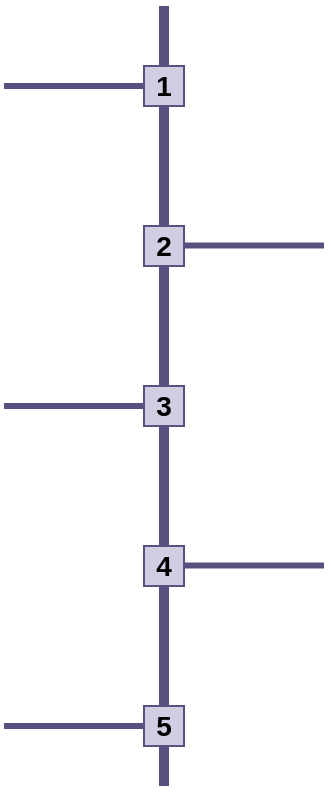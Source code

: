 <mxfile version="27.2.0" pages="16">
  <diagram name="Page-1" id="f5gBRtoDCv-JQJgYctbf">
    <mxGraphModel dx="861" dy="482" grid="0" gridSize="10" guides="1" tooltips="1" connect="1" arrows="1" fold="1" page="1" pageScale="1" pageWidth="827" pageHeight="1169" math="0" shadow="0">
      <root>
        <mxCell id="0" />
        <mxCell id="1" parent="0" />
        <mxCell id="ynoYoEqA6NvLa0XQNRUX-14" value="" style="endArrow=none;html=1;rounded=0;strokeWidth=5;fillColor=#d0cee2;strokeColor=#56517e;fontStyle=1;fontSize=14;" parent="1" target="ynoYoEqA6NvLa0XQNRUX-13" edge="1">
          <mxGeometry width="50" height="50" relative="1" as="geometry">
            <mxPoint x="320" y="520" as="sourcePoint" />
            <mxPoint x="320" y="260" as="targetPoint" />
          </mxGeometry>
        </mxCell>
        <mxCell id="ynoYoEqA6NvLa0XQNRUX-12" value="" style="endArrow=none;html=1;rounded=0;strokeWidth=5;fillColor=#d0cee2;strokeColor=#56517e;fontStyle=1;fontSize=14;" parent="1" source="ynoYoEqA6NvLa0XQNRUX-13" target="ynoYoEqA6NvLa0XQNRUX-11" edge="1">
          <mxGeometry width="50" height="50" relative="1" as="geometry">
            <mxPoint x="320" y="510" as="sourcePoint" />
            <mxPoint x="320" y="119" as="targetPoint" />
          </mxGeometry>
        </mxCell>
        <mxCell id="ynoYoEqA6NvLa0XQNRUX-1" value="" style="endArrow=none;html=1;rounded=0;strokeWidth=5;fillColor=#d0cee2;strokeColor=#56517e;fontStyle=1;fontSize=14;" parent="1" source="ynoYoEqA6NvLa0XQNRUX-11" edge="1">
          <mxGeometry width="50" height="50" relative="1" as="geometry">
            <mxPoint x="320" y="510" as="sourcePoint" />
            <mxPoint x="320" y="130" as="targetPoint" />
          </mxGeometry>
        </mxCell>
        <mxCell id="ynoYoEqA6NvLa0XQNRUX-3" value="1" style="whiteSpace=wrap;html=1;aspect=fixed;fillColor=#d0cee2;strokeColor=#56517e;fontStyle=1;fontSize=14;" parent="1" vertex="1">
          <mxGeometry x="310" y="160" width="20" height="20" as="geometry" />
        </mxCell>
        <mxCell id="ynoYoEqA6NvLa0XQNRUX-6" value="" style="endArrow=none;html=1;rounded=0;strokeWidth=3;entryX=0;entryY=0.5;entryDx=0;entryDy=0;fillColor=#d0cee2;strokeColor=#56517e;fontStyle=1;fontSize=14;" parent="1" target="ynoYoEqA6NvLa0XQNRUX-3" edge="1">
          <mxGeometry width="50" height="50" relative="1" as="geometry">
            <mxPoint x="240" y="170" as="sourcePoint" />
            <mxPoint x="440" y="300" as="targetPoint" />
          </mxGeometry>
        </mxCell>
        <mxCell id="ynoYoEqA6NvLa0XQNRUX-7" value="3" style="whiteSpace=wrap;html=1;aspect=fixed;fillColor=#d0cee2;strokeColor=#56517e;fontStyle=1;fontSize=14;" parent="1" vertex="1">
          <mxGeometry x="310" y="320" width="20" height="20" as="geometry" />
        </mxCell>
        <mxCell id="ynoYoEqA6NvLa0XQNRUX-8" value="" style="endArrow=none;html=1;rounded=0;strokeWidth=3;entryX=0;entryY=0.5;entryDx=0;entryDy=0;fillColor=#d0cee2;strokeColor=#56517e;fontStyle=1;fontSize=14;" parent="1" target="ynoYoEqA6NvLa0XQNRUX-7" edge="1">
          <mxGeometry width="50" height="50" relative="1" as="geometry">
            <mxPoint x="240" y="330" as="sourcePoint" />
            <mxPoint x="440" y="460" as="targetPoint" />
          </mxGeometry>
        </mxCell>
        <mxCell id="ynoYoEqA6NvLa0XQNRUX-9" value="5" style="whiteSpace=wrap;html=1;aspect=fixed;fillColor=#d0cee2;strokeColor=#56517e;fontStyle=1;fontSize=14;" parent="1" vertex="1">
          <mxGeometry x="310" y="480" width="20" height="20" as="geometry" />
        </mxCell>
        <mxCell id="ynoYoEqA6NvLa0XQNRUX-10" value="" style="endArrow=none;html=1;rounded=0;strokeWidth=3;entryX=0;entryY=0.5;entryDx=0;entryDy=0;fillColor=#d0cee2;strokeColor=#56517e;fontStyle=1;fontSize=14;" parent="1" target="ynoYoEqA6NvLa0XQNRUX-9" edge="1">
          <mxGeometry width="50" height="50" relative="1" as="geometry">
            <mxPoint x="240" y="490" as="sourcePoint" />
            <mxPoint x="440" y="620" as="targetPoint" />
          </mxGeometry>
        </mxCell>
        <mxCell id="ynoYoEqA6NvLa0XQNRUX-11" value="2" style="whiteSpace=wrap;html=1;aspect=fixed;fillColor=#d0cee2;strokeColor=#56517e;fontStyle=1;fontSize=14;" parent="1" vertex="1">
          <mxGeometry x="310" y="240" width="20" height="20" as="geometry" />
        </mxCell>
        <mxCell id="ynoYoEqA6NvLa0XQNRUX-13" value="4" style="whiteSpace=wrap;html=1;aspect=fixed;fillColor=#d0cee2;strokeColor=#56517e;fontStyle=1;fontSize=14;" parent="1" vertex="1">
          <mxGeometry x="310" y="400" width="20" height="20" as="geometry" />
        </mxCell>
        <mxCell id="ynoYoEqA6NvLa0XQNRUX-15" value="" style="endArrow=none;html=1;rounded=0;strokeWidth=3;entryX=0;entryY=0.5;entryDx=0;entryDy=0;fillColor=#d0cee2;strokeColor=#56517e;fontStyle=1;fontSize=14;" parent="1" edge="1">
          <mxGeometry width="50" height="50" relative="1" as="geometry">
            <mxPoint x="330" y="249.71" as="sourcePoint" />
            <mxPoint x="400" y="249.71" as="targetPoint" />
          </mxGeometry>
        </mxCell>
        <mxCell id="ynoYoEqA6NvLa0XQNRUX-16" value="" style="endArrow=none;html=1;rounded=0;strokeWidth=3;entryX=0;entryY=0.5;entryDx=0;entryDy=0;fillColor=#d0cee2;strokeColor=#56517e;fontStyle=1;fontSize=14;" parent="1" edge="1">
          <mxGeometry width="50" height="50" relative="1" as="geometry">
            <mxPoint x="330" y="409.71" as="sourcePoint" />
            <mxPoint x="400" y="409.71" as="targetPoint" />
          </mxGeometry>
        </mxCell>
      </root>
    </mxGraphModel>
  </diagram>
  <diagram id="KPvEPnKbHCaUwcrlcBMr" name="Page-2">
    <mxGraphModel dx="664" dy="489" grid="0" gridSize="10" guides="1" tooltips="1" connect="1" arrows="1" fold="1" page="1" pageScale="1" pageWidth="827" pageHeight="1169" math="0" shadow="0">
      <root>
        <mxCell id="0" />
        <mxCell id="1" parent="0" />
        <mxCell id="USfQgNYZg4U5y30bwmGI-1" value="Spring,&lt;div&gt;Hibernate,&lt;/div&gt;&lt;div&gt;Common Loggings,&lt;/div&gt;&lt;div&gt;JSON&lt;/div&gt;&lt;div&gt;...&lt;/div&gt;&lt;div&gt;...&lt;/div&gt;&lt;div&gt;...&lt;/div&gt;&lt;div&gt;&lt;b&gt;Developer&lt;/b&gt;&lt;/div&gt;" style="rounded=0;whiteSpace=wrap;html=1;fillColor=#1ba1e2;fontColor=#ffffff;strokeColor=#006EAF;" vertex="1" parent="1">
          <mxGeometry x="80" y="120" width="120" height="160" as="geometry" />
        </mxCell>
        <mxCell id="USfQgNYZg4U5y30bwmGI-2" value="Project Config File" style="text;html=1;align=center;verticalAlign=middle;resizable=0;points=[];autosize=1;strokeColor=none;fillColor=none;fontSize=15;fontStyle=1" vertex="1" parent="1">
          <mxGeometry x="65" y="90" width="150" height="30" as="geometry" />
        </mxCell>
        <mxCell id="USfQgNYZg4U5y30bwmGI-4" value="Maven" style="rounded=1;whiteSpace=wrap;html=1;fillColor=#e51400;fontColor=#ffffff;strokeColor=#B20000;" vertex="1" parent="1">
          <mxGeometry x="320" y="170" width="120" height="60" as="geometry" />
        </mxCell>
        <mxCell id="USfQgNYZg4U5y30bwmGI-5" value="(Your Computer)" style="rounded=0;whiteSpace=wrap;html=1;fillColor=#008a00;fontColor=#ffffff;strokeColor=#005700;" vertex="1" parent="1">
          <mxGeometry x="600" y="80" width="120" height="80" as="geometry" />
        </mxCell>
        <mxCell id="USfQgNYZg4U5y30bwmGI-6" value="" style="rounded=0;whiteSpace=wrap;html=1;fillColor=#a0522d;fontColor=#ffffff;strokeColor=#6D1F00;" vertex="1" parent="1">
          <mxGeometry x="600" y="259" width="120" height="170" as="geometry" />
        </mxCell>
        <mxCell id="USfQgNYZg4U5y30bwmGI-7" value="Maven Local Repository" style="text;html=1;align=center;verticalAlign=middle;resizable=0;points=[];autosize=1;strokeColor=none;fillColor=none;fontSize=15;fontStyle=1" vertex="1" parent="1">
          <mxGeometry x="570" y="48" width="180" height="30" as="geometry" />
        </mxCell>
        <mxCell id="USfQgNYZg4U5y30bwmGI-8" value="Maven Central Repository (remote)" style="text;html=1;align=center;verticalAlign=middle;resizable=0;points=[];autosize=1;strokeColor=none;fillColor=none;fontSize=15;fontStyle=1" vertex="1" parent="1">
          <mxGeometry x="530" y="229" width="260" height="30" as="geometry" />
        </mxCell>
        <mxCell id="USfQgNYZg4U5y30bwmGI-9" value="" style="rounded=0;whiteSpace=wrap;html=1;fillColor=#d5e8d4;strokeColor=#82b366;" vertex="1" parent="1">
          <mxGeometry x="612" y="279" width="96" height="20" as="geometry" />
        </mxCell>
        <mxCell id="USfQgNYZg4U5y30bwmGI-10" value="" style="rounded=0;whiteSpace=wrap;html=1;fillColor=#ffe6cc;strokeColor=#d79b00;" vertex="1" parent="1">
          <mxGeometry x="612" y="309" width="96" height="20" as="geometry" />
        </mxCell>
        <mxCell id="USfQgNYZg4U5y30bwmGI-11" value="" style="rounded=0;whiteSpace=wrap;html=1;fillColor=#f8cecc;strokeColor=#b85450;" vertex="1" parent="1">
          <mxGeometry x="612" y="339" width="96" height="20" as="geometry" />
        </mxCell>
        <mxCell id="USfQgNYZg4U5y30bwmGI-12" value="" style="rounded=0;whiteSpace=wrap;html=1;fillColor=#e1d5e7;strokeColor=#9673a6;" vertex="1" parent="1">
          <mxGeometry x="612" y="369" width="96" height="20" as="geometry" />
        </mxCell>
        <mxCell id="USfQgNYZg4U5y30bwmGI-13" value="" style="endArrow=classic;startArrow=classic;html=1;rounded=0;strokeWidth=3;" edge="1" parent="1">
          <mxGeometry width="50" height="50" relative="1" as="geometry">
            <mxPoint x="210" y="200" as="sourcePoint" />
            <mxPoint x="310" y="200" as="targetPoint" />
          </mxGeometry>
        </mxCell>
        <mxCell id="USfQgNYZg4U5y30bwmGI-14" value="" style="endArrow=classic;startArrow=classic;html=1;rounded=0;strokeWidth=3;" edge="1" parent="1">
          <mxGeometry width="50" height="50" relative="1" as="geometry">
            <mxPoint x="460" y="190" as="sourcePoint" />
            <mxPoint x="590" y="130" as="targetPoint" />
          </mxGeometry>
        </mxCell>
        <mxCell id="USfQgNYZg4U5y30bwmGI-15" value="" style="endArrow=classic;startArrow=classic;html=1;rounded=0;strokeWidth=3;" edge="1" parent="1">
          <mxGeometry width="50" height="50" relative="1" as="geometry">
            <mxPoint x="460" y="210" as="sourcePoint" />
            <mxPoint x="590" y="339" as="targetPoint" />
          </mxGeometry>
        </mxCell>
        <mxCell id="USfQgNYZg4U5y30bwmGI-16" value="1" style="ellipse;whiteSpace=wrap;html=1;aspect=fixed;fillColor=#e51400;fontColor=#ffffff;strokeColor=#B20000;fontStyle=1" vertex="1" parent="1">
          <mxGeometry x="235" y="160" width="30" height="30" as="geometry" />
        </mxCell>
        <mxCell id="USfQgNYZg4U5y30bwmGI-18" value="5" style="ellipse;whiteSpace=wrap;html=1;aspect=fixed;fillColor=#e51400;strokeColor=#B20000;fontStyle=1;fontColor=#ffffff;" vertex="1" parent="1">
          <mxGeometry x="270" y="210" width="30" height="30" as="geometry" />
        </mxCell>
        <mxCell id="USfQgNYZg4U5y30bwmGI-19" value="3" style="ellipse;whiteSpace=wrap;html=1;aspect=fixed;fillColor=#e51400;fontColor=#ffffff;strokeColor=#B20000;fontStyle=1" vertex="1" parent="1">
          <mxGeometry x="495" y="280" width="30" height="30" as="geometry" />
        </mxCell>
        <mxCell id="USfQgNYZg4U5y30bwmGI-20" value="4" style="ellipse;whiteSpace=wrap;html=1;aspect=fixed;fillColor=#e51400;fontColor=#ffffff;strokeColor=#B20000;fontStyle=1" vertex="1" parent="1">
          <mxGeometry x="555" y="150" width="30" height="30" as="geometry" />
        </mxCell>
        <mxCell id="USfQgNYZg4U5y30bwmGI-21" value="2" style="ellipse;whiteSpace=wrap;html=1;aspect=fixed;fillColor=#e51400;fontColor=#ffffff;strokeColor=#B20000;fontStyle=1" vertex="1" parent="1">
          <mxGeometry x="460" y="140" width="30" height="30" as="geometry" />
        </mxCell>
        <mxCell id="USfQgNYZg4U5y30bwmGI-22" value="Read Config File" style="text;html=1;align=center;verticalAlign=middle;resizable=0;points=[];autosize=1;strokeColor=#6c8ebf;fillColor=#dae8fc;" vertex="1" parent="1">
          <mxGeometry x="210" y="124" width="110" height="30" as="geometry" />
        </mxCell>
        <mxCell id="USfQgNYZg4U5y30bwmGI-23" value="Check local repo" style="text;html=1;align=center;verticalAlign=middle;resizable=0;points=[];autosize=1;strokeColor=#6c8ebf;fillColor=#dae8fc;" vertex="1" parent="1">
          <mxGeometry x="415" y="104" width="110" height="30" as="geometry" />
        </mxCell>
        <mxCell id="USfQgNYZg4U5y30bwmGI-24" value="Save in local repo" style="text;html=1;align=center;verticalAlign=middle;resizable=0;points=[];autosize=1;strokeColor=#6c8ebf;fillColor=#dae8fc;" vertex="1" parent="1">
          <mxGeometry x="510" y="185" width="120" height="30" as="geometry" />
        </mxCell>
        <mxCell id="USfQgNYZg4U5y30bwmGI-25" value="Get from remote repo" style="text;html=1;align=center;verticalAlign=middle;resizable=0;points=[];autosize=1;strokeColor=#6c8ebf;fillColor=#dae8fc;" vertex="1" parent="1">
          <mxGeometry x="405" y="316" width="140" height="30" as="geometry" />
        </mxCell>
        <mxCell id="USfQgNYZg4U5y30bwmGI-26" value="Build and Run" style="text;html=1;align=center;verticalAlign=middle;resizable=0;points=[];autosize=1;strokeColor=#6c8ebf;fillColor=#dae8fc;" vertex="1" parent="1">
          <mxGeometry x="239" y="246" width="100" height="30" as="geometry" />
        </mxCell>
      </root>
    </mxGraphModel>
  </diagram>
  <diagram id="KiSnGqvnutJBLDztOcU-" name="Page-3">
    <mxGraphModel dx="645" dy="362" grid="1" gridSize="10" guides="1" tooltips="1" connect="1" arrows="1" fold="1" page="1" pageScale="1" pageWidth="827" pageHeight="1169" math="0" shadow="0">
      <root>
        <mxCell id="0" />
        <mxCell id="1" parent="0" />
        <mxCell id="fs6ex0bRZOL06aJI1GMX-1" value="T1" style="ellipse;whiteSpace=wrap;html=1;aspect=fixed;" vertex="1" parent="1">
          <mxGeometry x="374" y="190" width="80" height="80" as="geometry" />
        </mxCell>
        <mxCell id="fs6ex0bRZOL06aJI1GMX-2" value="Event Loop" style="text;html=1;align=center;verticalAlign=middle;resizable=0;points=[];autosize=1;strokeColor=none;fillColor=none;" vertex="1" parent="1">
          <mxGeometry x="374" y="160" width="80" height="30" as="geometry" />
        </mxCell>
        <mxCell id="fs6ex0bRZOL06aJI1GMX-9" style="edgeStyle=orthogonalEdgeStyle;rounded=0;orthogonalLoop=1;jettySize=auto;html=1;exitX=0.5;exitY=0;exitDx=0;exitDy=0;entryX=0;entryY=0.5;entryDx=0;entryDy=0;" edge="1" parent="1" source="fs6ex0bRZOL06aJI1GMX-3" target="fs6ex0bRZOL06aJI1GMX-1">
          <mxGeometry relative="1" as="geometry" />
        </mxCell>
        <mxCell id="fs6ex0bRZOL06aJI1GMX-3" value="" style="rounded=0;whiteSpace=wrap;html=1;" vertex="1" parent="1">
          <mxGeometry x="160" y="230" width="120" height="180" as="geometry" />
        </mxCell>
        <mxCell id="fs6ex0bRZOL06aJI1GMX-4" value="Event Queue" style="text;html=1;align=center;verticalAlign=middle;resizable=0;points=[];autosize=1;strokeColor=none;fillColor=none;" vertex="1" parent="1">
          <mxGeometry x="175" y="418" width="90" height="30" as="geometry" />
        </mxCell>
        <mxCell id="fs6ex0bRZOL06aJI1GMX-5" value="click" style="rounded=0;whiteSpace=wrap;html=1;" vertex="1" parent="1">
          <mxGeometry x="175" y="360" width="90" height="40" as="geometry" />
        </mxCell>
        <mxCell id="fs6ex0bRZOL06aJI1GMX-7" value="req" style="rounded=0;whiteSpace=wrap;html=1;" vertex="1" parent="1">
          <mxGeometry x="175" y="260" width="90" height="40" as="geometry" />
        </mxCell>
        <mxCell id="fs6ex0bRZOL06aJI1GMX-8" value="data" style="rounded=0;whiteSpace=wrap;html=1;" vertex="1" parent="1">
          <mxGeometry x="175" y="310" width="90" height="40" as="geometry" />
        </mxCell>
        <mxCell id="fs6ex0bRZOL06aJI1GMX-10" value="Different Thread Environment&lt;div&gt;(Web Workers / C++ Thread Pool)&lt;/div&gt;" style="rounded=0;whiteSpace=wrap;html=1;" vertex="1" parent="1">
          <mxGeometry x="580" y="200" width="120" height="60" as="geometry" />
        </mxCell>
        <mxCell id="fs6ex0bRZOL06aJI1GMX-11" style="edgeStyle=orthogonalEdgeStyle;rounded=0;orthogonalLoop=1;jettySize=auto;html=1;exitX=1;exitY=0.5;exitDx=0;exitDy=0;entryX=-0.029;entryY=0.423;entryDx=0;entryDy=0;entryPerimeter=0;" edge="1" parent="1" source="fs6ex0bRZOL06aJI1GMX-1" target="fs6ex0bRZOL06aJI1GMX-10">
          <mxGeometry relative="1" as="geometry" />
        </mxCell>
        <mxCell id="fs6ex0bRZOL06aJI1GMX-12" value="Async Ops" style="text;html=1;align=center;verticalAlign=middle;resizable=0;points=[];autosize=1;strokeColor=none;fillColor=none;" vertex="1" parent="1">
          <mxGeometry x="470" y="190" width="80" height="30" as="geometry" />
        </mxCell>
      </root>
    </mxGraphModel>
  </diagram>
  <diagram id="HW-l1P5HODhnPUJiFuzH" name="Page-4">
    <mxGraphModel dx="662" dy="371" grid="1" gridSize="10" guides="1" tooltips="1" connect="1" arrows="1" fold="1" page="1" pageScale="1" pageWidth="827" pageHeight="1169" math="0" shadow="0">
      <root>
        <mxCell id="0" />
        <mxCell id="1" parent="0" />
        <mxCell id="K3AWcvOQubqJfNG0809f-3" value="" style="edgeStyle=orthogonalEdgeStyle;rounded=0;orthogonalLoop=1;jettySize=auto;html=1;" edge="1" parent="1" source="K3AWcvOQubqJfNG0809f-1" target="K3AWcvOQubqJfNG0809f-2">
          <mxGeometry relative="1" as="geometry" />
        </mxCell>
        <mxCell id="K3AWcvOQubqJfNG0809f-1" value="ng serve&lt;div&gt;npm start&lt;/div&gt;" style="text;html=1;align=center;verticalAlign=middle;resizable=0;points=[];autosize=1;strokeColor=none;fillColor=none;" vertex="1" parent="1">
          <mxGeometry x="181" y="140" width="70" height="40" as="geometry" />
        </mxCell>
        <mxCell id="K3AWcvOQubqJfNG0809f-5" value="" style="edgeStyle=orthogonalEdgeStyle;rounded=0;orthogonalLoop=1;jettySize=auto;html=1;" edge="1" parent="1" source="K3AWcvOQubqJfNG0809f-2" target="K3AWcvOQubqJfNG0809f-4">
          <mxGeometry relative="1" as="geometry" />
        </mxCell>
        <mxCell id="K3AWcvOQubqJfNG0809f-2" value="starts the&amp;nbsp;&lt;div&gt;Development Server&lt;/div&gt;" style="text;html=1;align=center;verticalAlign=middle;resizable=0;points=[];autosize=1;strokeColor=none;fillColor=none;" vertex="1" parent="1">
          <mxGeometry x="301" y="140" width="130" height="40" as="geometry" />
        </mxCell>
        <mxCell id="K3AWcvOQubqJfNG0809f-7" value="" style="edgeStyle=orthogonalEdgeStyle;rounded=0;orthogonalLoop=1;jettySize=auto;html=1;" edge="1" parent="1" source="K3AWcvOQubqJfNG0809f-4" target="K3AWcvOQubqJfNG0809f-6">
          <mxGeometry relative="1" as="geometry" />
        </mxCell>
        <mxCell id="K3AWcvOQubqJfNG0809f-4" value="index.html&lt;div&gt;on browser&lt;/div&gt;" style="text;html=1;align=center;verticalAlign=middle;resizable=0;points=[];autosize=1;strokeColor=none;fillColor=none;" vertex="1" parent="1">
          <mxGeometry x="536" y="140" width="80" height="40" as="geometry" />
        </mxCell>
        <mxCell id="K3AWcvOQubqJfNG0809f-9" value="" style="edgeStyle=orthogonalEdgeStyle;rounded=0;orthogonalLoop=1;jettySize=auto;html=1;" edge="1" parent="1" source="K3AWcvOQubqJfNG0809f-6" target="K3AWcvOQubqJfNG0809f-8">
          <mxGeometry relative="1" as="geometry" />
        </mxCell>
        <mxCell id="K3AWcvOQubqJfNG0809f-6" value="main.ts&lt;div&gt;on browser&lt;/div&gt;" style="text;html=1;align=center;verticalAlign=middle;resizable=0;points=[];autosize=1;strokeColor=none;fillColor=none;" vertex="1" parent="1">
          <mxGeometry x="536" y="260" width="80" height="40" as="geometry" />
        </mxCell>
        <mxCell id="K3AWcvOQubqJfNG0809f-11" value="" style="edgeStyle=orthogonalEdgeStyle;rounded=0;orthogonalLoop=1;jettySize=auto;html=1;" edge="1" parent="1" source="K3AWcvOQubqJfNG0809f-8" target="K3AWcvOQubqJfNG0809f-10">
          <mxGeometry relative="1" as="geometry" />
        </mxCell>
        <mxCell id="K3AWcvOQubqJfNG0809f-8" value="bootstrap AppModule&lt;div&gt;on browser&lt;/div&gt;" style="text;html=1;align=center;verticalAlign=middle;resizable=0;points=[];autosize=1;strokeColor=none;fillColor=none;" vertex="1" parent="1">
          <mxGeometry x="346" y="260" width="140" height="40" as="geometry" />
        </mxCell>
        <mxCell id="K3AWcvOQubqJfNG0809f-13" value="" style="edgeStyle=orthogonalEdgeStyle;rounded=0;orthogonalLoop=1;jettySize=auto;html=1;" edge="1" parent="1" source="K3AWcvOQubqJfNG0809f-10" target="K3AWcvOQubqJfNG0809f-12">
          <mxGeometry relative="1" as="geometry" />
        </mxCell>
        <mxCell id="K3AWcvOQubqJfNG0809f-10" value="bootstrap&amp;nbsp;&lt;div&gt;AppComponent&lt;/div&gt;" style="text;html=1;align=center;verticalAlign=middle;resizable=0;points=[];autosize=1;strokeColor=none;fillColor=none;" vertex="1" parent="1">
          <mxGeometry x="141" y="260" width="110" height="40" as="geometry" />
        </mxCell>
        <mxCell id="K3AWcvOQubqJfNG0809f-12" value="Template&lt;div&gt;CSS&lt;/div&gt;&lt;div&gt;Spec&lt;/div&gt;&lt;div&gt;TypeScript&lt;/div&gt;" style="text;html=1;align=center;verticalAlign=middle;resizable=0;points=[];autosize=1;strokeColor=none;fillColor=none;" vertex="1" parent="1">
          <mxGeometry x="156" y="365" width="80" height="70" as="geometry" />
        </mxCell>
        <mxCell id="K3AWcvOQubqJfNG0809f-14" value="app-root" style="text;html=1;align=center;verticalAlign=middle;resizable=0;points=[];autosize=1;strokeColor=none;fillColor=none;" vertex="1" parent="1">
          <mxGeometry x="616" y="145" width="70" height="30" as="geometry" />
        </mxCell>
        <mxCell id="K3AWcvOQubqJfNG0809f-15" value="Angular Bootstrap Process" style="text;strokeColor=none;fillColor=none;html=1;fontSize=24;fontStyle=1;verticalAlign=middle;align=center;" vertex="1" parent="1">
          <mxGeometry x="346" y="50" width="100" height="40" as="geometry" />
        </mxCell>
      </root>
    </mxGraphModel>
  </diagram>
  <diagram id="hRTNFbqxbQohRwixcAh5" name="Page-5">
    <mxGraphModel dx="574" dy="321" grid="1" gridSize="10" guides="1" tooltips="1" connect="1" arrows="1" fold="1" page="1" pageScale="1" pageWidth="827" pageHeight="1169" math="0" shadow="0">
      <root>
        <mxCell id="0" />
        <mxCell id="1" parent="0" />
        <mxCell id="PSGXRmHfwoWGzT2POF4o-4" style="edgeStyle=orthogonalEdgeStyle;rounded=0;orthogonalLoop=1;jettySize=auto;html=1;exitX=0.5;exitY=0;exitDx=0;exitDy=0;entryX=0.5;entryY=0;entryDx=0;entryDy=0;" edge="1" parent="1" source="PSGXRmHfwoWGzT2POF4o-1" target="PSGXRmHfwoWGzT2POF4o-2">
          <mxGeometry relative="1" as="geometry">
            <Array as="points">
              <mxPoint x="299" y="140" />
              <mxPoint x="619" y="140" />
            </Array>
          </mxGeometry>
        </mxCell>
        <mxCell id="PSGXRmHfwoWGzT2POF4o-1" value="Component Class" style="rounded=0;whiteSpace=wrap;html=1;" vertex="1" parent="1">
          <mxGeometry x="239" y="200" width="120" height="60" as="geometry" />
        </mxCell>
        <mxCell id="PSGXRmHfwoWGzT2POF4o-6" style="edgeStyle=orthogonalEdgeStyle;rounded=0;orthogonalLoop=1;jettySize=auto;html=1;exitX=0.5;exitY=1;exitDx=0;exitDy=0;entryX=0.5;entryY=1;entryDx=0;entryDy=0;" edge="1" parent="1" source="PSGXRmHfwoWGzT2POF4o-2" target="PSGXRmHfwoWGzT2POF4o-1">
          <mxGeometry relative="1" as="geometry">
            <Array as="points">
              <mxPoint x="619" y="320" />
              <mxPoint x="299" y="320" />
            </Array>
          </mxGeometry>
        </mxCell>
        <mxCell id="PSGXRmHfwoWGzT2POF4o-2" value="Component Template" style="rounded=0;whiteSpace=wrap;html=1;" vertex="1" parent="1">
          <mxGeometry x="559" y="200" width="120" height="60" as="geometry" />
        </mxCell>
        <mxCell id="PSGXRmHfwoWGzT2POF4o-3" value="Model" style="text;html=1;align=center;verticalAlign=middle;resizable=0;points=[];autosize=1;strokeColor=none;fillColor=none;" vertex="1" parent="1">
          <mxGeometry x="149" y="208" width="60" height="30" as="geometry" />
        </mxCell>
        <mxCell id="PSGXRmHfwoWGzT2POF4o-5" value="[ Property Binding ] / {{ Angular Expression }}" style="text;html=1;align=center;verticalAlign=middle;resizable=0;points=[];autosize=1;strokeColor=none;fillColor=none;" vertex="1" parent="1">
          <mxGeometry x="329" y="150" width="260" height="30" as="geometry" />
        </mxCell>
        <mxCell id="PSGXRmHfwoWGzT2POF4o-7" value="( Event Binding )" style="text;html=1;align=center;verticalAlign=middle;resizable=0;points=[];autosize=1;strokeColor=none;fillColor=none;" vertex="1" parent="1">
          <mxGeometry x="404" y="290" width="110" height="30" as="geometry" />
        </mxCell>
        <mxCell id="PSGXRmHfwoWGzT2POF4o-8" value="2 way data binding&lt;div&gt;- Banana in box Syntax [ ( ngModel ) ]&lt;/div&gt;" style="text;html=1;align=center;verticalAlign=middle;resizable=0;points=[];autosize=1;strokeColor=none;fillColor=none;" vertex="1" parent="1">
          <mxGeometry x="239" y="343" width="220" height="40" as="geometry" />
        </mxCell>
        <mxCell id="VTyK14pEqjGWXVoYvIfl-1" value="Data Binding Concept" style="text;strokeColor=none;fillColor=none;html=1;fontSize=24;fontStyle=1;verticalAlign=middle;align=center;" vertex="1" parent="1">
          <mxGeometry x="400" y="70" width="100" height="40" as="geometry" />
        </mxCell>
      </root>
    </mxGraphModel>
  </diagram>
  <diagram id="S5RXUj1VxTwg6AA_uQ66" name="Page-6">
    <mxGraphModel dx="861" dy="482" grid="1" gridSize="10" guides="1" tooltips="1" connect="1" arrows="1" fold="1" page="1" pageScale="1" pageWidth="827" pageHeight="1169" math="0" shadow="0">
      <root>
        <mxCell id="0" />
        <mxCell id="1" parent="0" />
      </root>
    </mxGraphModel>
  </diagram>
  <diagram id="s1caMR-XWLcw0PPevJLf" name="Page-7">
    <mxGraphModel dx="615" dy="344" grid="1" gridSize="10" guides="1" tooltips="1" connect="1" arrows="1" fold="1" page="1" pageScale="1" pageWidth="827" pageHeight="1169" math="0" shadow="0">
      <root>
        <mxCell id="0" />
        <mxCell id="1" parent="0" />
        <mxCell id="JW5VSEARZVbQNAoibjVQ-1" value="Nested Component Communication" style="text;strokeColor=none;fillColor=none;html=1;fontSize=24;fontStyle=1;verticalAlign=middle;align=center;" vertex="1" parent="1">
          <mxGeometry x="364" y="80" width="100" height="40" as="geometry" />
        </mxCell>
        <mxCell id="JW5VSEARZVbQNAoibjVQ-4" style="edgeStyle=orthogonalEdgeStyle;rounded=0;orthogonalLoop=1;jettySize=auto;html=1;exitX=0.25;exitY=1;exitDx=0;exitDy=0;entryX=0.25;entryY=0;entryDx=0;entryDy=0;" edge="1" parent="1" source="JW5VSEARZVbQNAoibjVQ-2" target="JW5VSEARZVbQNAoibjVQ-3">
          <mxGeometry relative="1" as="geometry" />
        </mxCell>
        <mxCell id="JW5VSEARZVbQNAoibjVQ-2" value="Parent (Users)" style="rounded=0;whiteSpace=wrap;html=1;" vertex="1" parent="1">
          <mxGeometry x="344" y="210" width="120" height="60" as="geometry" />
        </mxCell>
        <mxCell id="JW5VSEARZVbQNAoibjVQ-8" style="edgeStyle=orthogonalEdgeStyle;rounded=0;orthogonalLoop=1;jettySize=auto;html=1;exitX=0.75;exitY=0;exitDx=0;exitDy=0;entryX=0.75;entryY=1;entryDx=0;entryDy=0;" edge="1" parent="1" source="JW5VSEARZVbQNAoibjVQ-3" target="JW5VSEARZVbQNAoibjVQ-2">
          <mxGeometry relative="1" as="geometry" />
        </mxCell>
        <mxCell id="JW5VSEARZVbQNAoibjVQ-3" value="Child&amp;nbsp;&lt;div&gt;(UserImg / UserInfo)&lt;/div&gt;" style="rounded=0;whiteSpace=wrap;html=1;" vertex="1" parent="1">
          <mxGeometry x="344" y="450" width="120" height="60" as="geometry" />
        </mxCell>
        <mxCell id="JW5VSEARZVbQNAoibjVQ-5" value="@Input()" style="text;html=1;align=center;verticalAlign=middle;resizable=0;points=[];autosize=1;strokeColor=none;fillColor=none;" vertex="1" parent="1">
          <mxGeometry x="250" y="465" width="70" height="30" as="geometry" />
        </mxCell>
        <mxCell id="JW5VSEARZVbQNAoibjVQ-6" value="[ Property Binding ]&amp;nbsp;" style="text;html=1;align=center;verticalAlign=middle;resizable=0;points=[];autosize=1;strokeColor=none;fillColor=none;" vertex="1" parent="1">
          <mxGeometry x="195" y="218" width="130" height="30" as="geometry" />
        </mxCell>
        <mxCell id="JW5VSEARZVbQNAoibjVQ-7" value="user" style="text;html=1;align=center;verticalAlign=middle;resizable=0;points=[];autosize=1;strokeColor=none;fillColor=none;" vertex="1" parent="1">
          <mxGeometry x="285" y="188" width="50" height="30" as="geometry" />
        </mxCell>
        <mxCell id="JW5VSEARZVbQNAoibjVQ-10" value="@Output()&lt;div&gt;EventEmitter&lt;/div&gt;" style="text;html=1;align=center;verticalAlign=middle;resizable=0;points=[];autosize=1;strokeColor=none;fillColor=none;" vertex="1" parent="1">
          <mxGeometry x="480" y="455" width="90" height="40" as="geometry" />
        </mxCell>
        <mxCell id="JW5VSEARZVbQNAoibjVQ-11" value="(Event Binding)" style="text;html=1;align=center;verticalAlign=middle;resizable=0;points=[];autosize=1;strokeColor=none;fillColor=none;" vertex="1" parent="1">
          <mxGeometry x="464" y="218" width="110" height="30" as="geometry" />
        </mxCell>
      </root>
    </mxGraphModel>
  </diagram>
  <diagram id="KgMt1e6awuk9SPvqgNTh" name="Page-8">
    <mxGraphModel dx="689" dy="386" grid="1" gridSize="10" guides="1" tooltips="1" connect="1" arrows="1" fold="1" page="1" pageScale="1" pageWidth="827" pageHeight="1169" math="0" shadow="0">
      <root>
        <mxCell id="0" />
        <mxCell id="1" parent="0" />
        <mxCell id="KQmDCcY0i_JcWEhmydsv-1" value="UsersComponent" style="rounded=0;whiteSpace=wrap;html=1;" vertex="1" parent="1">
          <mxGeometry x="120" y="120" width="120" height="60" as="geometry" />
        </mxCell>
        <mxCell id="KQmDCcY0i_JcWEhmydsv-5" style="edgeStyle=orthogonalEdgeStyle;rounded=0;orthogonalLoop=1;jettySize=auto;html=1;exitX=0;exitY=0.5;exitDx=0;exitDy=0;exitPerimeter=0;" edge="1" parent="1" source="KQmDCcY0i_JcWEhmydsv-2" target="KQmDCcY0i_JcWEhmydsv-1">
          <mxGeometry relative="1" as="geometry">
            <Array as="points">
              <mxPoint x="360" y="190" />
              <mxPoint x="360" y="150" />
            </Array>
          </mxGeometry>
        </mxCell>
        <mxCell id="KQmDCcY0i_JcWEhmydsv-9" style="edgeStyle=orthogonalEdgeStyle;rounded=0;orthogonalLoop=1;jettySize=auto;html=1;exitX=0;exitY=0.5;exitDx=0;exitDy=0;exitPerimeter=0;entryX=1;entryY=0.25;entryDx=0;entryDy=0;" edge="1" parent="1" source="KQmDCcY0i_JcWEhmydsv-2" target="KQmDCcY0i_JcWEhmydsv-7">
          <mxGeometry relative="1" as="geometry">
            <Array as="points">
              <mxPoint x="360" y="190" />
              <mxPoint x="360" y="245" />
            </Array>
          </mxGeometry>
        </mxCell>
        <mxCell id="KQmDCcY0i_JcWEhmydsv-2" value="Data Source" style="shape=cylinder3;whiteSpace=wrap;html=1;boundedLbl=1;backgroundOutline=1;size=15;" vertex="1" parent="1">
          <mxGeometry x="550" y="150" width="60" height="80" as="geometry" />
        </mxCell>
        <mxCell id="KQmDCcY0i_JcWEhmydsv-3" value="mocks.ts" style="text;html=1;align=center;verticalAlign=middle;resizable=0;points=[];autosize=1;strokeColor=none;fillColor=none;" vertex="1" parent="1">
          <mxGeometry x="545" y="228" width="70" height="30" as="geometry" />
        </mxCell>
        <mxCell id="KQmDCcY0i_JcWEhmydsv-4" style="edgeStyle=orthogonalEdgeStyle;rounded=0;orthogonalLoop=1;jettySize=auto;html=1;exitX=1;exitY=0.25;exitDx=0;exitDy=0;entryX=0;entryY=0;entryDx=0;entryDy=27.5;entryPerimeter=0;" edge="1" parent="1" source="KQmDCcY0i_JcWEhmydsv-1" target="KQmDCcY0i_JcWEhmydsv-2">
          <mxGeometry relative="1" as="geometry" />
        </mxCell>
        <mxCell id="KQmDCcY0i_JcWEhmydsv-6" value="Model&amp;nbsp;&lt;div&gt;(USER_DATA)&lt;/div&gt;" style="text;html=1;align=center;verticalAlign=middle;resizable=0;points=[];autosize=1;strokeColor=none;fillColor=none;" vertex="1" parent="1">
          <mxGeometry x="20" y="133" width="100" height="40" as="geometry" />
        </mxCell>
        <mxCell id="KQmDCcY0i_JcWEhmydsv-7" value="Employee Component" style="rounded=0;whiteSpace=wrap;html=1;" vertex="1" parent="1">
          <mxGeometry x="120" y="230" width="120" height="60" as="geometry" />
        </mxCell>
        <mxCell id="KQmDCcY0i_JcWEhmydsv-8" style="edgeStyle=orthogonalEdgeStyle;rounded=0;orthogonalLoop=1;jettySize=auto;html=1;exitX=1;exitY=0.75;exitDx=0;exitDy=0;entryX=0;entryY=1;entryDx=0;entryDy=-15;entryPerimeter=0;" edge="1" parent="1" source="KQmDCcY0i_JcWEhmydsv-7" target="KQmDCcY0i_JcWEhmydsv-2">
          <mxGeometry relative="1" as="geometry" />
        </mxCell>
        <mxCell id="KQmDCcY0i_JcWEhmydsv-10" value="Model&lt;div&gt;(USER_DATA)&lt;/div&gt;" style="text;html=1;align=center;verticalAlign=middle;resizable=0;points=[];autosize=1;strokeColor=none;fillColor=none;" vertex="1" parent="1">
          <mxGeometry x="20" y="233" width="100" height="40" as="geometry" />
        </mxCell>
        <mxCell id="KQmDCcY0i_JcWEhmydsv-11" value="- Data Inconsistency&lt;div&gt;- Multiple copies of Model&lt;/div&gt;&lt;div&gt;- Additional Responsibilities&lt;/div&gt;" style="text;html=1;align=center;verticalAlign=middle;resizable=0;points=[];autosize=1;strokeColor=none;fillColor=none;" vertex="1" parent="1">
          <mxGeometry x="140" y="310" width="170" height="60" as="geometry" />
        </mxCell>
        <mxCell id="KQmDCcY0i_JcWEhmydsv-18" style="edgeStyle=orthogonalEdgeStyle;rounded=0;orthogonalLoop=1;jettySize=auto;html=1;exitX=1;exitY=0.25;exitDx=0;exitDy=0;entryX=0.5;entryY=0;entryDx=0;entryDy=0;" edge="1" parent="1" source="KQmDCcY0i_JcWEhmydsv-12" target="KQmDCcY0i_JcWEhmydsv-15">
          <mxGeometry relative="1" as="geometry" />
        </mxCell>
        <mxCell id="KQmDCcY0i_JcWEhmydsv-12" value="Component One" style="rounded=0;whiteSpace=wrap;html=1;" vertex="1" parent="1">
          <mxGeometry x="120" y="440" width="120" height="60" as="geometry" />
        </mxCell>
        <mxCell id="KQmDCcY0i_JcWEhmydsv-21" style="edgeStyle=orthogonalEdgeStyle;rounded=0;orthogonalLoop=1;jettySize=auto;html=1;exitX=1;exitY=0.75;exitDx=0;exitDy=0;entryX=0.5;entryY=1;entryDx=0;entryDy=0;" edge="1" parent="1" source="KQmDCcY0i_JcWEhmydsv-13" target="KQmDCcY0i_JcWEhmydsv-15">
          <mxGeometry relative="1" as="geometry" />
        </mxCell>
        <mxCell id="KQmDCcY0i_JcWEhmydsv-13" value="Component Two" style="rounded=0;whiteSpace=wrap;html=1;" vertex="1" parent="1">
          <mxGeometry x="120" y="540" width="120" height="60" as="geometry" />
        </mxCell>
        <mxCell id="KQmDCcY0i_JcWEhmydsv-17" style="edgeStyle=orthogonalEdgeStyle;rounded=0;orthogonalLoop=1;jettySize=auto;html=1;exitX=0;exitY=0;exitDx=0;exitDy=52.5;exitPerimeter=0;" edge="1" parent="1" source="KQmDCcY0i_JcWEhmydsv-14">
          <mxGeometry relative="1" as="geometry">
            <mxPoint x="490" y="532.4" as="targetPoint" />
          </mxGeometry>
        </mxCell>
        <mxCell id="KQmDCcY0i_JcWEhmydsv-14" value="Data Source" style="shape=cylinder3;whiteSpace=wrap;html=1;boundedLbl=1;backgroundOutline=1;size=15;" vertex="1" parent="1">
          <mxGeometry x="570" y="480" width="60" height="80" as="geometry" />
        </mxCell>
        <mxCell id="KQmDCcY0i_JcWEhmydsv-16" style="edgeStyle=orthogonalEdgeStyle;rounded=0;orthogonalLoop=1;jettySize=auto;html=1;exitX=1;exitY=0.25;exitDx=0;exitDy=0;" edge="1" parent="1" source="KQmDCcY0i_JcWEhmydsv-15">
          <mxGeometry relative="1" as="geometry">
            <mxPoint x="560" y="505.2" as="targetPoint" />
          </mxGeometry>
        </mxCell>
        <mxCell id="KQmDCcY0i_JcWEhmydsv-20" style="edgeStyle=orthogonalEdgeStyle;rounded=0;orthogonalLoop=1;jettySize=auto;html=1;exitX=0;exitY=0.5;exitDx=0;exitDy=0;entryX=1;entryY=0.75;entryDx=0;entryDy=0;" edge="1" parent="1" source="KQmDCcY0i_JcWEhmydsv-15" target="KQmDCcY0i_JcWEhmydsv-12">
          <mxGeometry relative="1" as="geometry" />
        </mxCell>
        <mxCell id="KQmDCcY0i_JcWEhmydsv-22" style="edgeStyle=orthogonalEdgeStyle;rounded=0;orthogonalLoop=1;jettySize=auto;html=1;exitX=0;exitY=0.5;exitDx=0;exitDy=0;entryX=1;entryY=0.25;entryDx=0;entryDy=0;" edge="1" parent="1" source="KQmDCcY0i_JcWEhmydsv-15" target="KQmDCcY0i_JcWEhmydsv-13">
          <mxGeometry relative="1" as="geometry" />
        </mxCell>
        <mxCell id="KQmDCcY0i_JcWEhmydsv-15" value="Service" style="rounded=0;whiteSpace=wrap;html=1;" vertex="1" parent="1">
          <mxGeometry x="360" y="490" width="120" height="60" as="geometry" />
        </mxCell>
        <mxCell id="KQmDCcY0i_JcWEhmydsv-23" value="- Singleton : No multiple copies&lt;div&gt;- Delegating the responsibility&lt;/div&gt;&lt;div&gt;- No Data Inconsistency&lt;/div&gt;" style="text;html=1;align=center;verticalAlign=middle;resizable=0;points=[];autosize=1;strokeColor=none;fillColor=none;" vertex="1" parent="1">
          <mxGeometry x="170" y="620" width="190" height="60" as="geometry" />
        </mxCell>
      </root>
    </mxGraphModel>
  </diagram>
  <diagram id="A7VmuTGELEwxrFRrj_iv" name="Page-9">
    <mxGraphModel dx="749" dy="419" grid="1" gridSize="10" guides="1" tooltips="1" connect="1" arrows="1" fold="1" page="1" pageScale="1" pageWidth="827" pageHeight="1169" math="0" shadow="0">
      <root>
        <mxCell id="0" />
        <mxCell id="1" parent="0" />
        <mxCell id="rIoiT9i9bkg8vOHB-icH-3" value="" style="edgeStyle=orthogonalEdgeStyle;rounded=0;orthogonalLoop=1;jettySize=auto;html=1;" edge="1" parent="1" source="rIoiT9i9bkg8vOHB-icH-1" target="rIoiT9i9bkg8vOHB-icH-2">
          <mxGeometry relative="1" as="geometry" />
        </mxCell>
        <mxCell id="rIoiT9i9bkg8vOHB-icH-1" value="Root Module" style="rounded=0;whiteSpace=wrap;html=1;" vertex="1" parent="1">
          <mxGeometry x="358" y="120" width="120" height="40" as="geometry" />
        </mxCell>
        <mxCell id="rIoiT9i9bkg8vOHB-icH-5" value="" style="edgeStyle=orthogonalEdgeStyle;rounded=0;orthogonalLoop=1;jettySize=auto;html=1;" edge="1" parent="1" source="rIoiT9i9bkg8vOHB-icH-2" target="rIoiT9i9bkg8vOHB-icH-4">
          <mxGeometry relative="1" as="geometry" />
        </mxCell>
        <mxCell id="rIoiT9i9bkg8vOHB-icH-13" style="edgeStyle=orthogonalEdgeStyle;rounded=0;orthogonalLoop=1;jettySize=auto;html=1;exitX=0.5;exitY=1;exitDx=0;exitDy=0;entryX=0.5;entryY=0;entryDx=0;entryDy=0;" edge="1" parent="1" source="rIoiT9i9bkg8vOHB-icH-2" target="rIoiT9i9bkg8vOHB-icH-11">
          <mxGeometry relative="1" as="geometry" />
        </mxCell>
        <mxCell id="rIoiT9i9bkg8vOHB-icH-14" style="edgeStyle=orthogonalEdgeStyle;rounded=0;orthogonalLoop=1;jettySize=auto;html=1;exitX=0.5;exitY=1;exitDx=0;exitDy=0;entryX=0.5;entryY=0;entryDx=0;entryDy=0;" edge="1" parent="1" source="rIoiT9i9bkg8vOHB-icH-2" target="rIoiT9i9bkg8vOHB-icH-10">
          <mxGeometry relative="1" as="geometry" />
        </mxCell>
        <mxCell id="rIoiT9i9bkg8vOHB-icH-15" style="edgeStyle=orthogonalEdgeStyle;rounded=0;orthogonalLoop=1;jettySize=auto;html=1;exitX=0.5;exitY=1;exitDx=0;exitDy=0;entryX=0.5;entryY=0;entryDx=0;entryDy=0;" edge="1" parent="1" source="rIoiT9i9bkg8vOHB-icH-2" target="rIoiT9i9bkg8vOHB-icH-12">
          <mxGeometry relative="1" as="geometry" />
        </mxCell>
        <mxCell id="rIoiT9i9bkg8vOHB-icH-2" value="Root Component" style="rounded=0;whiteSpace=wrap;html=1;" vertex="1" parent="1">
          <mxGeometry x="358" y="200" width="120" height="40" as="geometry" />
        </mxCell>
        <mxCell id="rIoiT9i9bkg8vOHB-icH-7" value="" style="edgeStyle=orthogonalEdgeStyle;rounded=0;orthogonalLoop=1;jettySize=auto;html=1;" edge="1" parent="1" source="rIoiT9i9bkg8vOHB-icH-4" target="rIoiT9i9bkg8vOHB-icH-6">
          <mxGeometry relative="1" as="geometry" />
        </mxCell>
        <mxCell id="rIoiT9i9bkg8vOHB-icH-9" style="edgeStyle=orthogonalEdgeStyle;rounded=0;orthogonalLoop=1;jettySize=auto;html=1;exitX=0.5;exitY=1;exitDx=0;exitDy=0;entryX=0.5;entryY=0;entryDx=0;entryDy=0;" edge="1" parent="1" source="rIoiT9i9bkg8vOHB-icH-4" target="rIoiT9i9bkg8vOHB-icH-8">
          <mxGeometry relative="1" as="geometry" />
        </mxCell>
        <mxCell id="rIoiT9i9bkg8vOHB-icH-4" value="Users Component" style="rounded=0;whiteSpace=wrap;html=1;" vertex="1" parent="1">
          <mxGeometry x="432" y="280" width="120" height="40" as="geometry" />
        </mxCell>
        <mxCell id="rIoiT9i9bkg8vOHB-icH-6" value="UserImg Component" style="rounded=0;whiteSpace=wrap;html=1;" vertex="1" parent="1">
          <mxGeometry x="357" y="360" width="120" height="40" as="geometry" />
        </mxCell>
        <mxCell id="rIoiT9i9bkg8vOHB-icH-8" value="UserInfo Component" style="rounded=0;whiteSpace=wrap;html=1;" vertex="1" parent="1">
          <mxGeometry x="507" y="360" width="120" height="40" as="geometry" />
        </mxCell>
        <mxCell id="rIoiT9i9bkg8vOHB-icH-10" value="Login Component" style="rounded=0;whiteSpace=wrap;html=1;" vertex="1" parent="1">
          <mxGeometry x="594" y="280" width="120" height="40" as="geometry" />
        </mxCell>
        <mxCell id="rIoiT9i9bkg8vOHB-icH-11" value="Register Component" style="rounded=0;whiteSpace=wrap;html=1;" vertex="1" parent="1">
          <mxGeometry x="274" y="280" width="120" height="40" as="geometry" />
        </mxCell>
        <mxCell id="rIoiT9i9bkg8vOHB-icH-12" value="PipeExample Component" style="rounded=0;whiteSpace=wrap;html=1;" vertex="1" parent="1">
          <mxGeometry x="114" y="280" width="120" height="40" as="geometry" />
        </mxCell>
        <mxCell id="rIoiT9i9bkg8vOHB-icH-17" style="edgeStyle=orthogonalEdgeStyle;rounded=0;orthogonalLoop=1;jettySize=auto;html=1;exitX=0;exitY=0.5;exitDx=0;exitDy=0;" edge="1" parent="1" source="rIoiT9i9bkg8vOHB-icH-16">
          <mxGeometry relative="1" as="geometry">
            <mxPoint x="480" y="150" as="targetPoint" />
          </mxGeometry>
        </mxCell>
        <mxCell id="rIoiT9i9bkg8vOHB-icH-16" value="DataService" style="ellipse;whiteSpace=wrap;html=1;fillColor=#dae8fc;strokeColor=#6c8ebf;" vertex="1" parent="1">
          <mxGeometry x="627" y="110" width="120" height="80" as="geometry" />
        </mxCell>
        <mxCell id="rIoiT9i9bkg8vOHB-icH-19" value="DS1" style="ellipse;whiteSpace=wrap;html=1;aspect=fixed;fillColor=#dae8fc;strokeColor=#6c8ebf;" vertex="1" parent="1">
          <mxGeometry x="660" y="170" width="40" height="40" as="geometry" />
        </mxCell>
        <mxCell id="rIoiT9i9bkg8vOHB-icH-20" value="DS1" style="ellipse;whiteSpace=wrap;html=1;aspect=fixed;fillColor=#dae8fc;strokeColor=#6c8ebf;" vertex="1" parent="1">
          <mxGeometry x="200" y="310" width="40" height="40" as="geometry" />
        </mxCell>
        <mxCell id="rIoiT9i9bkg8vOHB-icH-21" value="DS1" style="ellipse;whiteSpace=wrap;html=1;aspect=fixed;fillColor=#dae8fc;strokeColor=#6c8ebf;" vertex="1" parent="1">
          <mxGeometry x="340" y="300" width="40" height="40" as="geometry" />
        </mxCell>
        <mxCell id="rIoiT9i9bkg8vOHB-icH-22" value="DS1" style="ellipse;whiteSpace=wrap;html=1;aspect=fixed;fillColor=#dae8fc;strokeColor=#6c8ebf;" vertex="1" parent="1">
          <mxGeometry x="450" y="390" width="40" height="40" as="geometry" />
        </mxCell>
        <mxCell id="rIoiT9i9bkg8vOHB-icH-23" value="DS1" style="ellipse;whiteSpace=wrap;html=1;aspect=fixed;fillColor=#dae8fc;strokeColor=#6c8ebf;" vertex="1" parent="1">
          <mxGeometry x="610" y="380" width="40" height="40" as="geometry" />
        </mxCell>
        <mxCell id="rIoiT9i9bkg8vOHB-icH-24" value="DS1" style="ellipse;whiteSpace=wrap;html=1;aspect=fixed;fillColor=#dae8fc;strokeColor=#6c8ebf;" vertex="1" parent="1">
          <mxGeometry x="540" y="290" width="40" height="40" as="geometry" />
        </mxCell>
        <mxCell id="rIoiT9i9bkg8vOHB-icH-25" value="DS1" style="ellipse;whiteSpace=wrap;html=1;aspect=fixed;fillColor=#dae8fc;strokeColor=#6c8ebf;" vertex="1" parent="1">
          <mxGeometry x="690" y="300" width="40" height="40" as="geometry" />
        </mxCell>
        <mxCell id="rIoiT9i9bkg8vOHB-icH-26" value="DS1" style="ellipse;whiteSpace=wrap;html=1;aspect=fixed;fillColor=#dae8fc;strokeColor=#6c8ebf;" vertex="1" parent="1">
          <mxGeometry x="467" y="220" width="40" height="40" as="geometry" />
        </mxCell>
        <mxCell id="rIoiT9i9bkg8vOHB-icH-29" style="edgeStyle=orthogonalEdgeStyle;rounded=0;orthogonalLoop=1;jettySize=auto;html=1;exitX=1;exitY=0.5;exitDx=0;exitDy=0;entryX=0.25;entryY=0;entryDx=0;entryDy=0;" edge="1" parent="1" source="rIoiT9i9bkg8vOHB-icH-27" target="rIoiT9i9bkg8vOHB-icH-4">
          <mxGeometry relative="1" as="geometry">
            <Array as="points">
              <mxPoint x="210" y="250" />
              <mxPoint x="462" y="250" />
            </Array>
          </mxGeometry>
        </mxCell>
        <mxCell id="rIoiT9i9bkg8vOHB-icH-27" value="Auth&lt;div&gt;Service&lt;/div&gt;" style="ellipse;whiteSpace=wrap;html=1;fillColor=#d5e8d4;strokeColor=#82b366;" vertex="1" parent="1">
          <mxGeometry x="90" y="120" width="120" height="80" as="geometry" />
        </mxCell>
        <mxCell id="rIoiT9i9bkg8vOHB-icH-28" value="AS1" style="ellipse;whiteSpace=wrap;html=1;aspect=fixed;fillColor=#d5e8d4;strokeColor=#82b366;" vertex="1" parent="1">
          <mxGeometry x="100" y="180" width="40" height="40" as="geometry" />
        </mxCell>
        <mxCell id="rIoiT9i9bkg8vOHB-icH-30" value="AS1" style="ellipse;whiteSpace=wrap;html=1;aspect=fixed;fillColor=#d5e8d4;strokeColor=#82b366;" vertex="1" parent="1">
          <mxGeometry x="354" y="380" width="40" height="40" as="geometry" />
        </mxCell>
        <mxCell id="rIoiT9i9bkg8vOHB-icH-31" value="AS1" style="ellipse;whiteSpace=wrap;html=1;aspect=fixed;fillColor=#d5e8d4;strokeColor=#82b366;" vertex="1" parent="1">
          <mxGeometry x="414" y="300" width="40" height="40" as="geometry" />
        </mxCell>
        <mxCell id="rIoiT9i9bkg8vOHB-icH-32" value="AS1" style="ellipse;whiteSpace=wrap;html=1;aspect=fixed;fillColor=#d5e8d4;strokeColor=#82b366;" vertex="1" parent="1">
          <mxGeometry x="512" y="390" width="40" height="40" as="geometry" />
        </mxCell>
        <mxCell id="rIoiT9i9bkg8vOHB-icH-33" value="" style="edgeStyle=orthogonalEdgeStyle;rounded=0;orthogonalLoop=1;jettySize=auto;html=1;" edge="1" parent="1" source="rIoiT9i9bkg8vOHB-icH-34" target="rIoiT9i9bkg8vOHB-icH-39">
          <mxGeometry relative="1" as="geometry" />
        </mxCell>
        <mxCell id="rIoiT9i9bkg8vOHB-icH-34" value="Root Module" style="rounded=0;whiteSpace=wrap;html=1;" vertex="1" parent="1">
          <mxGeometry x="358" y="560" width="120" height="40" as="geometry" />
        </mxCell>
        <mxCell id="rIoiT9i9bkg8vOHB-icH-35" value="" style="edgeStyle=orthogonalEdgeStyle;rounded=0;orthogonalLoop=1;jettySize=auto;html=1;" edge="1" parent="1" source="rIoiT9i9bkg8vOHB-icH-39" target="rIoiT9i9bkg8vOHB-icH-42">
          <mxGeometry relative="1" as="geometry" />
        </mxCell>
        <mxCell id="rIoiT9i9bkg8vOHB-icH-36" style="edgeStyle=orthogonalEdgeStyle;rounded=0;orthogonalLoop=1;jettySize=auto;html=1;exitX=0.5;exitY=1;exitDx=0;exitDy=0;entryX=0.5;entryY=0;entryDx=0;entryDy=0;" edge="1" parent="1" source="rIoiT9i9bkg8vOHB-icH-39" target="rIoiT9i9bkg8vOHB-icH-46">
          <mxGeometry relative="1" as="geometry" />
        </mxCell>
        <mxCell id="rIoiT9i9bkg8vOHB-icH-37" style="edgeStyle=orthogonalEdgeStyle;rounded=0;orthogonalLoop=1;jettySize=auto;html=1;exitX=0.5;exitY=1;exitDx=0;exitDy=0;entryX=0.5;entryY=0;entryDx=0;entryDy=0;" edge="1" parent="1" source="rIoiT9i9bkg8vOHB-icH-39" target="rIoiT9i9bkg8vOHB-icH-45">
          <mxGeometry relative="1" as="geometry" />
        </mxCell>
        <mxCell id="rIoiT9i9bkg8vOHB-icH-38" style="edgeStyle=orthogonalEdgeStyle;rounded=0;orthogonalLoop=1;jettySize=auto;html=1;exitX=0.5;exitY=1;exitDx=0;exitDy=0;entryX=0.5;entryY=0;entryDx=0;entryDy=0;" edge="1" parent="1" source="rIoiT9i9bkg8vOHB-icH-39" target="rIoiT9i9bkg8vOHB-icH-47">
          <mxGeometry relative="1" as="geometry" />
        </mxCell>
        <mxCell id="rIoiT9i9bkg8vOHB-icH-39" value="Root Component" style="rounded=0;whiteSpace=wrap;html=1;" vertex="1" parent="1">
          <mxGeometry x="358" y="640" width="120" height="40" as="geometry" />
        </mxCell>
        <mxCell id="rIoiT9i9bkg8vOHB-icH-40" value="" style="edgeStyle=orthogonalEdgeStyle;rounded=0;orthogonalLoop=1;jettySize=auto;html=1;" edge="1" parent="1" source="rIoiT9i9bkg8vOHB-icH-42" target="rIoiT9i9bkg8vOHB-icH-43">
          <mxGeometry relative="1" as="geometry" />
        </mxCell>
        <mxCell id="rIoiT9i9bkg8vOHB-icH-41" style="edgeStyle=orthogonalEdgeStyle;rounded=0;orthogonalLoop=1;jettySize=auto;html=1;exitX=0.5;exitY=1;exitDx=0;exitDy=0;entryX=0.5;entryY=0;entryDx=0;entryDy=0;" edge="1" parent="1" source="rIoiT9i9bkg8vOHB-icH-42" target="rIoiT9i9bkg8vOHB-icH-44">
          <mxGeometry relative="1" as="geometry" />
        </mxCell>
        <mxCell id="rIoiT9i9bkg8vOHB-icH-42" value="Users Component" style="rounded=0;whiteSpace=wrap;html=1;" vertex="1" parent="1">
          <mxGeometry x="432" y="720" width="120" height="40" as="geometry" />
        </mxCell>
        <mxCell id="rIoiT9i9bkg8vOHB-icH-43" value="UserImg Component" style="rounded=0;whiteSpace=wrap;html=1;" vertex="1" parent="1">
          <mxGeometry x="357" y="800" width="120" height="40" as="geometry" />
        </mxCell>
        <mxCell id="rIoiT9i9bkg8vOHB-icH-44" value="UserInfo Component" style="rounded=0;whiteSpace=wrap;html=1;" vertex="1" parent="1">
          <mxGeometry x="507" y="800" width="120" height="40" as="geometry" />
        </mxCell>
        <mxCell id="rIoiT9i9bkg8vOHB-icH-45" value="Login Component" style="rounded=0;whiteSpace=wrap;html=1;" vertex="1" parent="1">
          <mxGeometry x="594" y="720" width="120" height="40" as="geometry" />
        </mxCell>
        <mxCell id="rIoiT9i9bkg8vOHB-icH-46" value="Register Component" style="rounded=0;whiteSpace=wrap;html=1;" vertex="1" parent="1">
          <mxGeometry x="274" y="720" width="120" height="40" as="geometry" />
        </mxCell>
        <mxCell id="rIoiT9i9bkg8vOHB-icH-47" value="PipeExample Component" style="rounded=0;whiteSpace=wrap;html=1;" vertex="1" parent="1">
          <mxGeometry x="114" y="720" width="120" height="40" as="geometry" />
        </mxCell>
        <mxCell id="rIoiT9i9bkg8vOHB-icH-48" style="edgeStyle=orthogonalEdgeStyle;rounded=0;orthogonalLoop=1;jettySize=auto;html=1;exitX=0;exitY=0.5;exitDx=0;exitDy=0;" edge="1" parent="1" source="rIoiT9i9bkg8vOHB-icH-49">
          <mxGeometry relative="1" as="geometry">
            <mxPoint x="480" y="590" as="targetPoint" />
          </mxGeometry>
        </mxCell>
        <mxCell id="rIoiT9i9bkg8vOHB-icH-49" value="DataService" style="ellipse;whiteSpace=wrap;html=1;fillColor=#dae8fc;strokeColor=#6c8ebf;" vertex="1" parent="1">
          <mxGeometry x="627" y="550" width="120" height="80" as="geometry" />
        </mxCell>
        <mxCell id="rIoiT9i9bkg8vOHB-icH-50" value="DS1" style="ellipse;whiteSpace=wrap;html=1;aspect=fixed;fillColor=#dae8fc;strokeColor=#6c8ebf;" vertex="1" parent="1">
          <mxGeometry x="660" y="610" width="40" height="40" as="geometry" />
        </mxCell>
        <mxCell id="rIoiT9i9bkg8vOHB-icH-51" value="DS1" style="ellipse;whiteSpace=wrap;html=1;aspect=fixed;fillColor=#dae8fc;strokeColor=#6c8ebf;" vertex="1" parent="1">
          <mxGeometry x="200" y="750" width="40" height="40" as="geometry" />
        </mxCell>
        <mxCell id="rIoiT9i9bkg8vOHB-icH-52" value="DS1" style="ellipse;whiteSpace=wrap;html=1;aspect=fixed;fillColor=#dae8fc;strokeColor=#6c8ebf;" vertex="1" parent="1">
          <mxGeometry x="340" y="740" width="40" height="40" as="geometry" />
        </mxCell>
        <mxCell id="rIoiT9i9bkg8vOHB-icH-53" value="DS1" style="ellipse;whiteSpace=wrap;html=1;aspect=fixed;fillColor=#dae8fc;strokeColor=#6c8ebf;" vertex="1" parent="1">
          <mxGeometry x="450" y="830" width="40" height="40" as="geometry" />
        </mxCell>
        <mxCell id="rIoiT9i9bkg8vOHB-icH-54" value="DS1" style="ellipse;whiteSpace=wrap;html=1;aspect=fixed;fillColor=#dae8fc;strokeColor=#6c8ebf;" vertex="1" parent="1">
          <mxGeometry x="610" y="820" width="40" height="40" as="geometry" />
        </mxCell>
        <mxCell id="rIoiT9i9bkg8vOHB-icH-55" value="DS1" style="ellipse;whiteSpace=wrap;html=1;aspect=fixed;fillColor=#dae8fc;strokeColor=#6c8ebf;" vertex="1" parent="1">
          <mxGeometry x="540" y="730" width="40" height="40" as="geometry" />
        </mxCell>
        <mxCell id="rIoiT9i9bkg8vOHB-icH-56" value="DS1" style="ellipse;whiteSpace=wrap;html=1;aspect=fixed;fillColor=#dae8fc;strokeColor=#6c8ebf;" vertex="1" parent="1">
          <mxGeometry x="690" y="740" width="40" height="40" as="geometry" />
        </mxCell>
        <mxCell id="rIoiT9i9bkg8vOHB-icH-57" value="DS1" style="ellipse;whiteSpace=wrap;html=1;aspect=fixed;fillColor=#dae8fc;strokeColor=#6c8ebf;" vertex="1" parent="1">
          <mxGeometry x="467" y="660" width="40" height="40" as="geometry" />
        </mxCell>
        <mxCell id="rIoiT9i9bkg8vOHB-icH-65" style="edgeStyle=orthogonalEdgeStyle;rounded=0;orthogonalLoop=1;jettySize=auto;html=1;exitX=1;exitY=0.5;exitDx=0;exitDy=0;entryX=0;entryY=0.5;entryDx=0;entryDy=0;" edge="1" parent="1" source="rIoiT9i9bkg8vOHB-icH-64" target="rIoiT9i9bkg8vOHB-icH-39">
          <mxGeometry relative="1" as="geometry" />
        </mxCell>
        <mxCell id="rIoiT9i9bkg8vOHB-icH-64" value="Logger&lt;div&gt;Service&lt;/div&gt;" style="ellipse;whiteSpace=wrap;html=1;fillColor=#f8cecc;strokeColor=#b85450;" vertex="1" parent="1">
          <mxGeometry x="80" y="560" width="120" height="80" as="geometry" />
        </mxCell>
        <mxCell id="rIoiT9i9bkg8vOHB-icH-66" value="LS1" style="ellipse;whiteSpace=wrap;html=1;aspect=fixed;fillColor=#f8cecc;strokeColor=#b85450;" vertex="1" parent="1">
          <mxGeometry x="150" y="610" width="40" height="40" as="geometry" />
        </mxCell>
        <mxCell id="rIoiT9i9bkg8vOHB-icH-67" value="LS1" style="ellipse;whiteSpace=wrap;html=1;aspect=fixed;fillColor=#f8cecc;strokeColor=#b85450;" vertex="1" parent="1">
          <mxGeometry x="512" y="820" width="40" height="40" as="geometry" />
        </mxCell>
        <mxCell id="rIoiT9i9bkg8vOHB-icH-68" value="LS1" style="ellipse;whiteSpace=wrap;html=1;aspect=fixed;fillColor=#f8cecc;strokeColor=#b85450;" vertex="1" parent="1">
          <mxGeometry x="350" y="830" width="40" height="40" as="geometry" />
        </mxCell>
        <mxCell id="rIoiT9i9bkg8vOHB-icH-69" value="LS1" style="ellipse;whiteSpace=wrap;html=1;aspect=fixed;fillColor=#f8cecc;strokeColor=#b85450;" vertex="1" parent="1">
          <mxGeometry x="594" y="740" width="40" height="40" as="geometry" />
        </mxCell>
        <mxCell id="rIoiT9i9bkg8vOHB-icH-70" value="LS1" style="ellipse;whiteSpace=wrap;html=1;aspect=fixed;fillColor=#f8cecc;strokeColor=#b85450;" vertex="1" parent="1">
          <mxGeometry x="427" y="740" width="40" height="40" as="geometry" />
        </mxCell>
        <mxCell id="rIoiT9i9bkg8vOHB-icH-71" value="LS1" style="ellipse;whiteSpace=wrap;html=1;aspect=fixed;fillColor=#f8cecc;strokeColor=#b85450;" vertex="1" parent="1">
          <mxGeometry x="274" y="740" width="40" height="40" as="geometry" />
        </mxCell>
        <mxCell id="rIoiT9i9bkg8vOHB-icH-72" value="LS1" style="ellipse;whiteSpace=wrap;html=1;aspect=fixed;fillColor=#f8cecc;strokeColor=#b85450;" vertex="1" parent="1">
          <mxGeometry x="100" y="740" width="40" height="40" as="geometry" />
        </mxCell>
        <mxCell id="rIoiT9i9bkg8vOHB-icH-73" value="LS1" style="ellipse;whiteSpace=wrap;html=1;aspect=fixed;fillColor=#f8cecc;strokeColor=#b85450;" vertex="1" parent="1">
          <mxGeometry x="350" y="660" width="40" height="40" as="geometry" />
        </mxCell>
        <mxCell id="rIoiT9i9bkg8vOHB-icH-74" value="DS1" style="ellipse;whiteSpace=wrap;html=1;aspect=fixed;fillColor=#dae8fc;strokeColor=#6c8ebf;" vertex="1" parent="1">
          <mxGeometry x="74" y="610" width="40" height="40" as="geometry" />
        </mxCell>
        <mxCell id="rIoiT9i9bkg8vOHB-icH-75" value="LS1" style="ellipse;whiteSpace=wrap;html=1;aspect=fixed;fillColor=#e51400;strokeColor=#B20000;fontColor=#ffffff;" vertex="1" parent="1">
          <mxGeometry x="610" y="590" width="40" height="40" as="geometry" />
        </mxCell>
      </root>
    </mxGraphModel>
  </diagram>
  <diagram id="IzTqIoobD_78RSnP5V0p" name="Page-10">
    <mxGraphModel dx="689" dy="386" grid="1" gridSize="10" guides="1" tooltips="1" connect="1" arrows="1" fold="1" page="1" pageScale="1" pageWidth="827" pageHeight="1169" math="0" shadow="0">
      <root>
        <mxCell id="0" />
        <mxCell id="1" parent="0" />
        <mxCell id="_Hrvx2seQVegaqfCGlvw-7" style="edgeStyle=orthogonalEdgeStyle;rounded=0;orthogonalLoop=1;jettySize=auto;html=1;exitX=0.25;exitY=0;exitDx=0;exitDy=0;entryX=0.25;entryY=1;entryDx=0;entryDy=0;dashed=1;" edge="1" parent="1" source="_Hrvx2seQVegaqfCGlvw-1" target="_Hrvx2seQVegaqfCGlvw-2">
          <mxGeometry relative="1" as="geometry" />
        </mxCell>
        <mxCell id="_Hrvx2seQVegaqfCGlvw-1" value="Users&lt;div&gt;Component&lt;/div&gt;" style="rounded=0;whiteSpace=wrap;html=1;" vertex="1" parent="1">
          <mxGeometry x="120" y="420" width="120" height="60" as="geometry" />
        </mxCell>
        <mxCell id="_Hrvx2seQVegaqfCGlvw-5" style="edgeStyle=orthogonalEdgeStyle;rounded=0;orthogonalLoop=1;jettySize=auto;html=1;exitX=0.5;exitY=1;exitDx=0;exitDy=0;" edge="1" parent="1" source="_Hrvx2seQVegaqfCGlvw-2" target="_Hrvx2seQVegaqfCGlvw-1">
          <mxGeometry relative="1" as="geometry" />
        </mxCell>
        <mxCell id="_Hrvx2seQVegaqfCGlvw-8" style="edgeStyle=orthogonalEdgeStyle;rounded=0;orthogonalLoop=1;jettySize=auto;html=1;exitX=0.25;exitY=0;exitDx=0;exitDy=0;entryX=0.25;entryY=1;entryDx=0;entryDy=0;dashed=1;" edge="1" parent="1" source="_Hrvx2seQVegaqfCGlvw-2" target="_Hrvx2seQVegaqfCGlvw-3">
          <mxGeometry relative="1" as="geometry" />
        </mxCell>
        <mxCell id="_Hrvx2seQVegaqfCGlvw-2" value="App&lt;div&gt;Component&lt;/div&gt;" style="rounded=0;whiteSpace=wrap;html=1;" vertex="1" parent="1">
          <mxGeometry x="120" y="290" width="120" height="60" as="geometry" />
        </mxCell>
        <mxCell id="_Hrvx2seQVegaqfCGlvw-4" style="edgeStyle=orthogonalEdgeStyle;rounded=0;orthogonalLoop=1;jettySize=auto;html=1;exitX=0.5;exitY=1;exitDx=0;exitDy=0;entryX=0.5;entryY=0;entryDx=0;entryDy=0;" edge="1" parent="1" source="_Hrvx2seQVegaqfCGlvw-3" target="_Hrvx2seQVegaqfCGlvw-2">
          <mxGeometry relative="1" as="geometry" />
        </mxCell>
        <mxCell id="_Hrvx2seQVegaqfCGlvw-3" value="App&lt;div&gt;Module&lt;/div&gt;" style="rounded=0;whiteSpace=wrap;html=1;" vertex="1" parent="1">
          <mxGeometry x="120" y="180" width="120" height="60" as="geometry" />
        </mxCell>
        <mxCell id="_Hrvx2seQVegaqfCGlvw-6" value="Service&amp;nbsp;&lt;div&gt;Injection&lt;/div&gt;" style="text;html=1;align=center;verticalAlign=middle;resizable=0;points=[];autosize=1;strokeColor=none;fillColor=none;fontStyle=1" vertex="1" parent="1">
          <mxGeometry x="240" y="430" width="70" height="40" as="geometry" />
        </mxCell>
        <mxCell id="_Hrvx2seQVegaqfCGlvw-9" value="@Injectable({providedIn : &#39;root&#39;})" style="text;html=1;align=center;verticalAlign=middle;resizable=0;points=[];autosize=1;strokeColor=none;fillColor=none;fontStyle=1" vertex="1" parent="1">
          <mxGeometry x="270" y="188" width="190" height="30" as="geometry" />
        </mxCell>
        <mxCell id="_Hrvx2seQVegaqfCGlvw-10" value="Element Hierarchy" style="text;strokeColor=none;fillColor=none;html=1;fontSize=24;fontStyle=1;verticalAlign=middle;align=center;" vertex="1" parent="1">
          <mxGeometry x="170" y="540" width="100" height="40" as="geometry" />
        </mxCell>
        <mxCell id="_Hrvx2seQVegaqfCGlvw-11" value="Module Hierarchy" style="text;strokeColor=none;fillColor=none;html=1;fontSize=24;fontStyle=1;verticalAlign=middle;align=center;" vertex="1" parent="1">
          <mxGeometry x="490" y="540" width="100" height="40" as="geometry" />
        </mxCell>
        <mxCell id="_Hrvx2seQVegaqfCGlvw-14" value="" style="edgeStyle=orthogonalEdgeStyle;rounded=0;orthogonalLoop=1;jettySize=auto;html=1;" edge="1" parent="1" source="_Hrvx2seQVegaqfCGlvw-12" target="_Hrvx2seQVegaqfCGlvw-13">
          <mxGeometry relative="1" as="geometry" />
        </mxCell>
        <mxCell id="_Hrvx2seQVegaqfCGlvw-24" style="edgeStyle=orthogonalEdgeStyle;rounded=0;orthogonalLoop=1;jettySize=auto;html=1;exitX=1;exitY=0.5;exitDx=0;exitDy=0;entryX=0;entryY=0.5;entryDx=0;entryDy=0;dashed=1;" edge="1" parent="1" source="_Hrvx2seQVegaqfCGlvw-12" target="_Hrvx2seQVegaqfCGlvw-22">
          <mxGeometry relative="1" as="geometry" />
        </mxCell>
        <mxCell id="_Hrvx2seQVegaqfCGlvw-12" value="Root Component" style="rounded=0;whiteSpace=wrap;html=1;" vertex="1" parent="1">
          <mxGeometry x="150" y="600" width="120" height="30" as="geometry" />
        </mxCell>
        <mxCell id="_Hrvx2seQVegaqfCGlvw-16" value="" style="edgeStyle=orthogonalEdgeStyle;rounded=0;orthogonalLoop=1;jettySize=auto;html=1;" edge="1" parent="1" source="_Hrvx2seQVegaqfCGlvw-13" target="_Hrvx2seQVegaqfCGlvw-15">
          <mxGeometry relative="1" as="geometry" />
        </mxCell>
        <mxCell id="_Hrvx2seQVegaqfCGlvw-18" style="edgeStyle=orthogonalEdgeStyle;rounded=0;orthogonalLoop=1;jettySize=auto;html=1;exitX=0.25;exitY=0;exitDx=0;exitDy=0;entryX=0.25;entryY=1;entryDx=0;entryDy=0;dashed=1;" edge="1" parent="1" source="_Hrvx2seQVegaqfCGlvw-13" target="_Hrvx2seQVegaqfCGlvw-12">
          <mxGeometry relative="1" as="geometry" />
        </mxCell>
        <mxCell id="_Hrvx2seQVegaqfCGlvw-13" value="Component A" style="rounded=0;whiteSpace=wrap;html=1;" vertex="1" parent="1">
          <mxGeometry x="150" y="655" width="120" height="30" as="geometry" />
        </mxCell>
        <mxCell id="_Hrvx2seQVegaqfCGlvw-15" value="Component A1" style="rounded=0;whiteSpace=wrap;html=1;" vertex="1" parent="1">
          <mxGeometry x="150" y="710" width="120" height="30" as="geometry" />
        </mxCell>
        <mxCell id="_Hrvx2seQVegaqfCGlvw-17" style="edgeStyle=orthogonalEdgeStyle;rounded=0;orthogonalLoop=1;jettySize=auto;html=1;exitX=0.25;exitY=0;exitDx=0;exitDy=0;entryX=0.208;entryY=0.967;entryDx=0;entryDy=0;entryPerimeter=0;dashed=1;" edge="1" parent="1" source="_Hrvx2seQVegaqfCGlvw-15" target="_Hrvx2seQVegaqfCGlvw-13">
          <mxGeometry relative="1" as="geometry" />
        </mxCell>
        <mxCell id="_Hrvx2seQVegaqfCGlvw-21" value="" style="edgeStyle=orthogonalEdgeStyle;rounded=0;orthogonalLoop=1;jettySize=auto;html=1;" edge="1" parent="1" source="_Hrvx2seQVegaqfCGlvw-19" target="_Hrvx2seQVegaqfCGlvw-20">
          <mxGeometry relative="1" as="geometry" />
        </mxCell>
        <mxCell id="_Hrvx2seQVegaqfCGlvw-19" value="Null Injector" style="rounded=0;whiteSpace=wrap;html=1;" vertex="1" parent="1">
          <mxGeometry x="490" y="600" width="120" height="30" as="geometry" />
        </mxCell>
        <mxCell id="_Hrvx2seQVegaqfCGlvw-23" value="" style="edgeStyle=orthogonalEdgeStyle;rounded=0;orthogonalLoop=1;jettySize=auto;html=1;" edge="1" parent="1" source="_Hrvx2seQVegaqfCGlvw-20" target="_Hrvx2seQVegaqfCGlvw-22">
          <mxGeometry relative="1" as="geometry" />
        </mxCell>
        <mxCell id="_Hrvx2seQVegaqfCGlvw-26" style="edgeStyle=orthogonalEdgeStyle;rounded=0;orthogonalLoop=1;jettySize=auto;html=1;exitX=0.25;exitY=0;exitDx=0;exitDy=0;entryX=0.25;entryY=1;entryDx=0;entryDy=0;dashed=1;" edge="1" parent="1" source="_Hrvx2seQVegaqfCGlvw-20" target="_Hrvx2seQVegaqfCGlvw-19">
          <mxGeometry relative="1" as="geometry" />
        </mxCell>
        <mxCell id="_Hrvx2seQVegaqfCGlvw-20" value="Platform Injector" style="rounded=0;whiteSpace=wrap;html=1;" vertex="1" parent="1">
          <mxGeometry x="490" y="660" width="120" height="30" as="geometry" />
        </mxCell>
        <mxCell id="_Hrvx2seQVegaqfCGlvw-25" style="edgeStyle=orthogonalEdgeStyle;rounded=0;orthogonalLoop=1;jettySize=auto;html=1;exitX=0.25;exitY=0;exitDx=0;exitDy=0;entryX=0.25;entryY=1;entryDx=0;entryDy=0;dashed=1;" edge="1" parent="1" source="_Hrvx2seQVegaqfCGlvw-22" target="_Hrvx2seQVegaqfCGlvw-20">
          <mxGeometry relative="1" as="geometry" />
        </mxCell>
        <mxCell id="_Hrvx2seQVegaqfCGlvw-22" value="Module Injector" style="rounded=0;whiteSpace=wrap;html=1;" vertex="1" parent="1">
          <mxGeometry x="490" y="720" width="120" height="30" as="geometry" />
        </mxCell>
        <mxCell id="_Hrvx2seQVegaqfCGlvw-27" value="throws Error : NullInjector Error" style="text;html=1;align=center;verticalAlign=middle;resizable=0;points=[];autosize=1;strokeColor=none;fillColor=none;" vertex="1" parent="1">
          <mxGeometry x="610" y="600" width="190" height="30" as="geometry" />
        </mxCell>
        <mxCell id="_Hrvx2seQVegaqfCGlvw-28" value="Dependency Injection Hierarchy" style="text;strokeColor=none;fillColor=none;html=1;fontSize=24;fontStyle=1;verticalAlign=middle;align=center;" vertex="1" parent="1">
          <mxGeometry x="364" y="60" width="100" height="40" as="geometry" />
        </mxCell>
        <mxCell id="_Hrvx2seQVegaqfCGlvw-29" value="&lt;h1 style=&quot;margin-top: 0px;&quot;&gt;DI Modifiers&lt;/h1&gt;&lt;p&gt;- @Self() : only look for self component for service token&lt;/p&gt;&lt;p&gt;- @SkipSelf() : ignores self component and start looking the service token from parent component onwards&lt;/p&gt;&lt;p&gt;- @Host() : looking for service token in self as well as in parent component only&lt;/p&gt;&lt;p&gt;- @Optional(): makes the service as optional and does not throw NullInjector error at runtime&lt;/p&gt;" style="text;html=1;whiteSpace=wrap;overflow=hidden;rounded=0;" vertex="1" parent="1">
          <mxGeometry x="410" y="270" width="340" height="210" as="geometry" />
        </mxCell>
      </root>
    </mxGraphModel>
  </diagram>
  <diagram id="9KK-s1KpeCaU3-uK7hka" name="Page-11">
    <mxGraphModel dx="820" dy="459" grid="1" gridSize="10" guides="1" tooltips="1" connect="1" arrows="1" fold="1" page="1" pageScale="1" pageWidth="827" pageHeight="1169" math="0" shadow="0">
      <root>
        <mxCell id="0" />
        <mxCell id="1" parent="0" />
        <mxCell id="0b5g4DFsXuZuLZgrW5_f-5" style="edgeStyle=orthogonalEdgeStyle;rounded=0;orthogonalLoop=1;jettySize=auto;html=1;exitX=0.5;exitY=1;exitDx=0;exitDy=0;entryX=0.5;entryY=0;entryDx=0;entryDy=0;" edge="1" parent="1" source="0b5g4DFsXuZuLZgrW5_f-1" target="0b5g4DFsXuZuLZgrW5_f-3">
          <mxGeometry relative="1" as="geometry" />
        </mxCell>
        <mxCell id="0b5g4DFsXuZuLZgrW5_f-6" style="edgeStyle=orthogonalEdgeStyle;rounded=0;orthogonalLoop=1;jettySize=auto;html=1;exitX=0.5;exitY=1;exitDx=0;exitDy=0;entryX=0.5;entryY=0;entryDx=0;entryDy=0;" edge="1" parent="1" source="0b5g4DFsXuZuLZgrW5_f-1" target="0b5g4DFsXuZuLZgrW5_f-4">
          <mxGeometry relative="1" as="geometry" />
        </mxCell>
        <mxCell id="0b5g4DFsXuZuLZgrW5_f-1" value="Counter Service&lt;div&gt;{counter}&lt;/div&gt;" style="rounded=0;whiteSpace=wrap;html=1;" vertex="1" parent="1">
          <mxGeometry x="350" y="110" width="120" height="60" as="geometry" />
        </mxCell>
        <mxCell id="0b5g4DFsXuZuLZgrW5_f-2" value="Root Registration" style="text;html=1;align=center;verticalAlign=middle;resizable=0;points=[];autosize=1;strokeColor=none;fillColor=none;" vertex="1" parent="1">
          <mxGeometry x="500" y="118" width="120" height="30" as="geometry" />
        </mxCell>
        <mxCell id="0b5g4DFsXuZuLZgrW5_f-3" value="CounterOne Component" style="rounded=0;whiteSpace=wrap;html=1;" vertex="1" parent="1">
          <mxGeometry x="240" y="250" width="120" height="60" as="geometry" />
        </mxCell>
        <mxCell id="0b5g4DFsXuZuLZgrW5_f-4" value="CounterTwo Component" style="rounded=0;whiteSpace=wrap;html=1;" vertex="1" parent="1">
          <mxGeometry x="470" y="250" width="120" height="60" as="geometry" />
        </mxCell>
        <mxCell id="0b5g4DFsXuZuLZgrW5_f-7" value="Increase Counter" style="text;html=1;align=center;verticalAlign=middle;resizable=0;points=[];autosize=1;strokeColor=none;fillColor=none;" vertex="1" parent="1">
          <mxGeometry x="240" y="318" width="120" height="30" as="geometry" />
        </mxCell>
        <mxCell id="0b5g4DFsXuZuLZgrW5_f-8" value="Decrease Counter" style="text;html=1;align=center;verticalAlign=middle;resizable=0;points=[];autosize=1;strokeColor=none;fillColor=none;" vertex="1" parent="1">
          <mxGeometry x="470" y="318" width="120" height="30" as="geometry" />
        </mxCell>
        <mxCell id="0b5g4DFsXuZuLZgrW5_f-9" value="Singleton Effect of Service" style="text;strokeColor=none;fillColor=none;html=1;fontSize=24;fontStyle=1;verticalAlign=middle;align=center;" vertex="1" parent="1">
          <mxGeometry x="360" y="30" width="100" height="40" as="geometry" />
        </mxCell>
      </root>
    </mxGraphModel>
  </diagram>
  <diagram id="OH9dLhnhwuGeVhlwLJpX" name="Page-12">
    <mxGraphModel dx="693" dy="391" grid="1" gridSize="10" guides="1" tooltips="1" connect="1" arrows="1" fold="1" page="1" pageScale="1" pageWidth="827" pageHeight="1169" math="0" shadow="0">
      <root>
        <mxCell id="0" />
        <mxCell id="1" parent="0" />
        <mxCell id="h_3hg1LWeh3M5Uph32iI-3" value="" style="edgeStyle=orthogonalEdgeStyle;rounded=0;orthogonalLoop=1;jettySize=auto;html=1;" edge="1" parent="1" source="h_3hg1LWeh3M5Uph32iI-1" target="h_3hg1LWeh3M5Uph32iI-2">
          <mxGeometry relative="1" as="geometry" />
        </mxCell>
        <mxCell id="h_3hg1LWeh3M5Uph32iI-5" style="edgeStyle=orthogonalEdgeStyle;rounded=0;orthogonalLoop=1;jettySize=auto;html=1;exitX=1;exitY=0.25;exitDx=0;exitDy=0;entryX=0;entryY=0.25;entryDx=0;entryDy=0;" edge="1" parent="1" source="h_3hg1LWeh3M5Uph32iI-1" target="h_3hg1LWeh3M5Uph32iI-4">
          <mxGeometry relative="1" as="geometry" />
        </mxCell>
        <mxCell id="h_3hg1LWeh3M5Uph32iI-1" value="Expenses&lt;div&gt;Component&lt;/div&gt;" style="rounded=0;whiteSpace=wrap;html=1;" vertex="1" parent="1">
          <mxGeometry x="80" y="160" width="120" height="60" as="geometry" />
        </mxCell>
        <mxCell id="h_3hg1LWeh3M5Uph32iI-2" value="&lt;div&gt;UI&lt;/div&gt;" style="rounded=0;whiteSpace=wrap;html=1;" vertex="1" parent="1">
          <mxGeometry x="80" y="260" width="120" height="60" as="geometry" />
        </mxCell>
        <mxCell id="h_3hg1LWeh3M5Uph32iI-7" style="edgeStyle=orthogonalEdgeStyle;rounded=0;orthogonalLoop=1;jettySize=auto;html=1;exitX=1;exitY=0.25;exitDx=0;exitDy=0;" edge="1" parent="1" source="h_3hg1LWeh3M5Uph32iI-4">
          <mxGeometry relative="1" as="geometry">
            <mxPoint x="490" y="175.4" as="targetPoint" />
          </mxGeometry>
        </mxCell>
        <mxCell id="h_3hg1LWeh3M5Uph32iI-11" style="edgeStyle=orthogonalEdgeStyle;rounded=0;orthogonalLoop=1;jettySize=auto;html=1;exitX=0;exitY=0.75;exitDx=0;exitDy=0;entryX=1;entryY=0.75;entryDx=0;entryDy=0;" edge="1" parent="1" source="h_3hg1LWeh3M5Uph32iI-4" target="h_3hg1LWeh3M5Uph32iI-1">
          <mxGeometry relative="1" as="geometry" />
        </mxCell>
        <mxCell id="h_3hg1LWeh3M5Uph32iI-4" value="Expense&lt;div&gt;Service&lt;/div&gt;" style="rounded=0;whiteSpace=wrap;html=1;" vertex="1" parent="1">
          <mxGeometry x="280" y="160" width="120" height="60" as="geometry" />
        </mxCell>
        <mxCell id="h_3hg1LWeh3M5Uph32iI-8" style="edgeStyle=orthogonalEdgeStyle;rounded=0;orthogonalLoop=1;jettySize=auto;html=1;exitX=0;exitY=0;exitDx=0;exitDy=52.5;exitPerimeter=0;" edge="1" parent="1" source="h_3hg1LWeh3M5Uph32iI-6">
          <mxGeometry relative="1" as="geometry">
            <mxPoint x="410" y="202.6" as="targetPoint" />
          </mxGeometry>
        </mxCell>
        <mxCell id="h_3hg1LWeh3M5Uph32iI-6" value="JSON SERVER" style="shape=cylinder3;whiteSpace=wrap;html=1;boundedLbl=1;backgroundOutline=1;size=15;" vertex="1" parent="1">
          <mxGeometry x="500" y="150" width="60" height="80" as="geometry" />
        </mxCell>
        <mxCell id="h_3hg1LWeh3M5Uph32iI-9" value="/expenses" style="text;html=1;align=center;verticalAlign=middle;resizable=0;points=[];autosize=1;strokeColor=none;fillColor=none;" vertex="1" parent="1">
          <mxGeometry x="410" y="130" width="80" height="30" as="geometry" />
        </mxCell>
        <mxCell id="h_3hg1LWeh3M5Uph32iI-10" value="response" style="text;html=1;align=center;verticalAlign=middle;resizable=0;points=[];autosize=1;strokeColor=none;fillColor=none;" vertex="1" parent="1">
          <mxGeometry x="415" y="208" width="70" height="30" as="geometry" />
        </mxCell>
        <mxCell id="h_3hg1LWeh3M5Uph32iI-12" value="expenses" style="text;html=1;align=center;verticalAlign=middle;resizable=0;points=[];autosize=1;strokeColor=none;fillColor=none;" vertex="1" parent="1">
          <mxGeometry x="210" y="208" width="70" height="30" as="geometry" />
        </mxCell>
        <mxCell id="h_3hg1LWeh3M5Uph32iI-13" value="Expense App" style="text;strokeColor=none;fillColor=none;html=1;fontSize=24;fontStyle=1;verticalAlign=middle;align=center;" vertex="1" parent="1">
          <mxGeometry x="300" y="80" width="100" height="40" as="geometry" />
        </mxCell>
        <mxCell id="h_3hg1LWeh3M5Uph32iI-14" value="" style="edgeStyle=orthogonalEdgeStyle;rounded=0;orthogonalLoop=1;jettySize=auto;html=1;" edge="1" parent="1" source="h_3hg1LWeh3M5Uph32iI-16" target="h_3hg1LWeh3M5Uph32iI-17">
          <mxGeometry relative="1" as="geometry" />
        </mxCell>
        <mxCell id="h_3hg1LWeh3M5Uph32iI-15" style="edgeStyle=orthogonalEdgeStyle;rounded=0;orthogonalLoop=1;jettySize=auto;html=1;exitX=1;exitY=0.25;exitDx=0;exitDy=0;entryX=0;entryY=0.25;entryDx=0;entryDy=0;" edge="1" parent="1" source="h_3hg1LWeh3M5Uph32iI-16" target="h_3hg1LWeh3M5Uph32iI-20">
          <mxGeometry relative="1" as="geometry" />
        </mxCell>
        <mxCell id="h_3hg1LWeh3M5Uph32iI-16" value="Expenses&lt;div&gt;Component&lt;/div&gt;" style="rounded=0;whiteSpace=wrap;html=1;" vertex="1" parent="1">
          <mxGeometry x="100" y="425" width="120" height="60" as="geometry" />
        </mxCell>
        <mxCell id="h_3hg1LWeh3M5Uph32iI-17" value="&lt;div&gt;UI&lt;/div&gt;" style="rounded=0;whiteSpace=wrap;html=1;" vertex="1" parent="1">
          <mxGeometry x="100" y="525" width="120" height="60" as="geometry" />
        </mxCell>
        <mxCell id="h_3hg1LWeh3M5Uph32iI-18" style="edgeStyle=orthogonalEdgeStyle;rounded=0;orthogonalLoop=1;jettySize=auto;html=1;exitX=1;exitY=0.25;exitDx=0;exitDy=0;" edge="1" parent="1" source="h_3hg1LWeh3M5Uph32iI-20">
          <mxGeometry relative="1" as="geometry">
            <mxPoint x="510" y="440.4" as="targetPoint" />
          </mxGeometry>
        </mxCell>
        <mxCell id="h_3hg1LWeh3M5Uph32iI-19" style="edgeStyle=orthogonalEdgeStyle;rounded=0;orthogonalLoop=1;jettySize=auto;html=1;exitX=0;exitY=0.75;exitDx=0;exitDy=0;entryX=1;entryY=0.75;entryDx=0;entryDy=0;" edge="1" parent="1" source="h_3hg1LWeh3M5Uph32iI-20" target="h_3hg1LWeh3M5Uph32iI-16">
          <mxGeometry relative="1" as="geometry" />
        </mxCell>
        <mxCell id="h_3hg1LWeh3M5Uph32iI-20" value="Expense&lt;div&gt;Service&lt;/div&gt;" style="rounded=0;whiteSpace=wrap;html=1;" vertex="1" parent="1">
          <mxGeometry x="300" y="425" width="120" height="60" as="geometry" />
        </mxCell>
        <mxCell id="h_3hg1LWeh3M5Uph32iI-21" style="edgeStyle=orthogonalEdgeStyle;rounded=0;orthogonalLoop=1;jettySize=auto;html=1;exitX=0;exitY=0;exitDx=0;exitDy=52.5;exitPerimeter=0;" edge="1" parent="1">
          <mxGeometry relative="1" as="geometry">
            <mxPoint x="430" y="467.6" as="targetPoint" />
            <mxPoint x="520" y="467.5" as="sourcePoint" />
          </mxGeometry>
        </mxCell>
        <mxCell id="h_3hg1LWeh3M5Uph32iI-23" value="/expenses" style="text;html=1;align=center;verticalAlign=middle;resizable=0;points=[];autosize=1;strokeColor=none;fillColor=none;" vertex="1" parent="1">
          <mxGeometry x="430" y="395" width="80" height="30" as="geometry" />
        </mxCell>
        <mxCell id="h_3hg1LWeh3M5Uph32iI-24" value="response" style="text;html=1;align=center;verticalAlign=middle;resizable=0;points=[];autosize=1;strokeColor=none;fillColor=none;" vertex="1" parent="1">
          <mxGeometry x="435" y="473" width="70" height="30" as="geometry" />
        </mxCell>
        <mxCell id="h_3hg1LWeh3M5Uph32iI-25" value="expenses" style="text;html=1;align=center;verticalAlign=middle;resizable=0;points=[];autosize=1;strokeColor=none;fillColor=none;" vertex="1" parent="1">
          <mxGeometry x="230" y="473" width="70" height="30" as="geometry" />
        </mxCell>
        <mxCell id="h_3hg1LWeh3M5Uph32iI-28" style="edgeStyle=orthogonalEdgeStyle;rounded=0;orthogonalLoop=1;jettySize=auto;html=1;exitX=1;exitY=0.25;exitDx=0;exitDy=0;entryX=0;entryY=0.25;entryDx=0;entryDy=0;" edge="1" parent="1" source="h_3hg1LWeh3M5Uph32iI-26" target="h_3hg1LWeh3M5Uph32iI-27">
          <mxGeometry relative="1" as="geometry" />
        </mxCell>
        <mxCell id="h_3hg1LWeh3M5Uph32iI-26" value="Interceptor&lt;div&gt;One&lt;/div&gt;" style="rounded=0;whiteSpace=wrap;html=1;" vertex="1" parent="1">
          <mxGeometry x="520" y="425" width="60" height="60" as="geometry" />
        </mxCell>
        <mxCell id="h_3hg1LWeh3M5Uph32iI-29" style="edgeStyle=orthogonalEdgeStyle;rounded=0;orthogonalLoop=1;jettySize=auto;html=1;exitX=0;exitY=0.75;exitDx=0;exitDy=0;entryX=1;entryY=0.75;entryDx=0;entryDy=0;" edge="1" parent="1" source="h_3hg1LWeh3M5Uph32iI-27" target="h_3hg1LWeh3M5Uph32iI-26">
          <mxGeometry relative="1" as="geometry" />
        </mxCell>
        <mxCell id="h_3hg1LWeh3M5Uph32iI-31" style="edgeStyle=orthogonalEdgeStyle;rounded=0;orthogonalLoop=1;jettySize=auto;html=1;exitX=0.25;exitY=1;exitDx=0;exitDy=0;" edge="1" parent="1" source="h_3hg1LWeh3M5Uph32iI-27">
          <mxGeometry relative="1" as="geometry">
            <mxPoint x="645" y="560" as="targetPoint" />
          </mxGeometry>
        </mxCell>
        <mxCell id="h_3hg1LWeh3M5Uph32iI-27" value="Interceptor&lt;div&gt;Two&lt;/div&gt;" style="rounded=0;whiteSpace=wrap;html=1;" vertex="1" parent="1">
          <mxGeometry x="630" y="425" width="60" height="60" as="geometry" />
        </mxCell>
        <mxCell id="h_3hg1LWeh3M5Uph32iI-32" style="edgeStyle=orthogonalEdgeStyle;rounded=0;orthogonalLoop=1;jettySize=auto;html=1;exitX=0.855;exitY=0;exitDx=0;exitDy=4.35;exitPerimeter=0;" edge="1" parent="1" source="h_3hg1LWeh3M5Uph32iI-30">
          <mxGeometry relative="1" as="geometry">
            <mxPoint x="681.4" y="490" as="targetPoint" />
          </mxGeometry>
        </mxCell>
        <mxCell id="h_3hg1LWeh3M5Uph32iI-30" value="JSON SERVER" style="shape=cylinder3;whiteSpace=wrap;html=1;boundedLbl=1;backgroundOutline=1;size=15;" vertex="1" parent="1">
          <mxGeometry x="630" y="570" width="60" height="80" as="geometry" />
        </mxCell>
        <mxCell id="h_3hg1LWeh3M5Uph32iI-33" value="HTTP_INTERCEPTORS" style="text;html=1;align=center;verticalAlign=middle;resizable=0;points=[];autosize=1;strokeColor=none;fillColor=none;" vertex="1" parent="1">
          <mxGeometry x="590" y="365" width="160" height="30" as="geometry" />
        </mxCell>
      </root>
    </mxGraphModel>
  </diagram>
  <diagram id="tQ6Hft3mUWXGSxAsKgrX" name="Page-13">
    <mxGraphModel dx="693" dy="391" grid="1" gridSize="10" guides="1" tooltips="1" connect="1" arrows="1" fold="1" page="1" pageScale="1" pageWidth="827" pageHeight="1169" math="0" shadow="0">
      <root>
        <mxCell id="0" />
        <mxCell id="1" parent="0" />
        <mxCell id="y0wOtemgWjBX5GBZetdP-9" style="edgeStyle=orthogonalEdgeStyle;rounded=0;orthogonalLoop=1;jettySize=auto;html=1;exitX=1;exitY=0.5;exitDx=0;exitDy=0;entryX=0;entryY=0.5;entryDx=0;entryDy=0;" edge="1" parent="1" source="y0wOtemgWjBX5GBZetdP-1" target="y0wOtemgWjBX5GBZetdP-2">
          <mxGeometry relative="1" as="geometry" />
        </mxCell>
        <mxCell id="y0wOtemgWjBX5GBZetdP-1" value="&lt;b&gt;Client App&lt;/b&gt;&lt;div&gt;- Angular&lt;/div&gt;&lt;div&gt;-React&lt;/div&gt;&lt;div&gt;-Vue&lt;/div&gt;&lt;div&gt;- Vanilla JS&lt;/div&gt;" style="rounded=0;whiteSpace=wrap;html=1;" vertex="1" parent="1">
          <mxGeometry x="120" y="212" width="120" height="240" as="geometry" />
        </mxCell>
        <mxCell id="y0wOtemgWjBX5GBZetdP-6" style="edgeStyle=orthogonalEdgeStyle;rounded=0;orthogonalLoop=1;jettySize=auto;html=1;exitX=0;exitY=0.25;exitDx=0;exitDy=0;entryX=1;entryY=0.25;entryDx=0;entryDy=0;" edge="1" parent="1" source="y0wOtemgWjBX5GBZetdP-2" target="y0wOtemgWjBX5GBZetdP-1">
          <mxGeometry relative="1" as="geometry" />
        </mxCell>
        <mxCell id="y0wOtemgWjBX5GBZetdP-12" style="edgeStyle=orthogonalEdgeStyle;rounded=0;orthogonalLoop=1;jettySize=auto;html=1;exitX=0;exitY=0.75;exitDx=0;exitDy=0;entryX=1;entryY=0.75;entryDx=0;entryDy=0;" edge="1" parent="1" source="y0wOtemgWjBX5GBZetdP-2" target="y0wOtemgWjBX5GBZetdP-1">
          <mxGeometry relative="1" as="geometry" />
        </mxCell>
        <mxCell id="y0wOtemgWjBX5GBZetdP-2" value="&lt;b&gt;Backend App&lt;/b&gt;&lt;div&gt;- Java&lt;/div&gt;&lt;div&gt;- Dot Net&lt;/div&gt;&lt;div&gt;-Python&lt;/div&gt;&lt;div&gt;- NodeJS&lt;/div&gt;&lt;div&gt;&lt;br&gt;&lt;/div&gt;&lt;div&gt;-Google Firebase&lt;/div&gt;" style="rounded=0;whiteSpace=wrap;html=1;" vertex="1" parent="1">
          <mxGeometry x="480" y="212" width="120" height="240" as="geometry" />
        </mxCell>
        <mxCell id="y0wOtemgWjBX5GBZetdP-3" value="" style="endArrow=classic;html=1;rounded=0;exitX=1.006;exitY=0.094;exitDx=0;exitDy=0;exitPerimeter=0;entryX=0;entryY=0.094;entryDx=0;entryDy=0;entryPerimeter=0;" edge="1" parent="1" source="y0wOtemgWjBX5GBZetdP-1" target="y0wOtemgWjBX5GBZetdP-2">
          <mxGeometry width="50" height="50" relative="1" as="geometry">
            <mxPoint x="390" y="422" as="sourcePoint" />
            <mxPoint x="440" y="372" as="targetPoint" />
          </mxGeometry>
        </mxCell>
        <mxCell id="y0wOtemgWjBX5GBZetdP-4" value="/login (email, password)" style="text;html=1;align=center;verticalAlign=middle;resizable=0;points=[];autosize=1;strokeColor=none;fillColor=none;" vertex="1" parent="1">
          <mxGeometry x="275" y="200" width="150" height="30" as="geometry" />
        </mxCell>
        <mxCell id="y0wOtemgWjBX5GBZetdP-5" value="Verifies credentials&lt;div&gt;Generates JWT Token&lt;/div&gt;" style="text;html=1;align=center;verticalAlign=middle;resizable=0;points=[];autosize=1;strokeColor=none;fillColor=none;" vertex="1" parent="1">
          <mxGeometry x="600" y="230" width="140" height="40" as="geometry" />
        </mxCell>
        <mxCell id="y0wOtemgWjBX5GBZetdP-7" value="JWT Token" style="text;html=1;align=center;verticalAlign=middle;resizable=0;points=[];autosize=1;strokeColor=none;fillColor=none;" vertex="1" parent="1">
          <mxGeometry x="290" y="270" width="80" height="30" as="geometry" />
        </mxCell>
        <mxCell id="y0wOtemgWjBX5GBZetdP-8" value="&lt;b&gt;Stores Token&lt;/b&gt;&lt;div&gt;- LocalStorage&lt;/div&gt;&lt;div&gt;- Redux&lt;/div&gt;&lt;div&gt;- Context API&lt;/div&gt;&lt;div&gt;- Angular Service&lt;/div&gt;" style="text;html=1;align=center;verticalAlign=middle;resizable=0;points=[];autosize=1;strokeColor=none;fillColor=none;" vertex="1" parent="1">
          <mxGeometry x="10" y="282" width="110" height="90" as="geometry" />
        </mxCell>
        <mxCell id="y0wOtemgWjBX5GBZetdP-10" value="/protectedResource + Token" style="text;html=1;align=center;verticalAlign=middle;resizable=0;points=[];autosize=1;strokeColor=none;fillColor=none;" vertex="1" parent="1">
          <mxGeometry x="255" y="332" width="170" height="30" as="geometry" />
        </mxCell>
        <mxCell id="y0wOtemgWjBX5GBZetdP-11" value="Decode the Token&lt;div&gt;Response is sent to client&lt;/div&gt;" style="text;html=1;align=center;verticalAlign=middle;resizable=0;points=[];autosize=1;strokeColor=none;fillColor=none;" vertex="1" parent="1">
          <mxGeometry x="600" y="342" width="160" height="40" as="geometry" />
        </mxCell>
        <mxCell id="y0wOtemgWjBX5GBZetdP-13" value="Protected Resource Response" style="text;html=1;align=center;verticalAlign=middle;resizable=0;points=[];autosize=1;strokeColor=none;fillColor=none;" vertex="1" parent="1">
          <mxGeometry x="255" y="390" width="190" height="30" as="geometry" />
        </mxCell>
        <mxCell id="y0wOtemgWjBX5GBZetdP-14" value="JWT Understanding" style="text;strokeColor=none;fillColor=none;html=1;fontSize=24;fontStyle=1;verticalAlign=middle;align=center;" vertex="1" parent="1">
          <mxGeometry x="314" y="130" width="100" height="40" as="geometry" />
        </mxCell>
      </root>
    </mxGraphModel>
  </diagram>
  <diagram id="UiFnVhZdrKwVtEH7RAp1" name="Page-14">
    <mxGraphModel dx="722" dy="408" grid="1" gridSize="10" guides="1" tooltips="1" connect="1" arrows="1" fold="1" page="1" pageScale="1" pageWidth="827" pageHeight="1169" math="0" shadow="0">
      <root>
        <mxCell id="0" />
        <mxCell id="1" parent="0" />
        <mxCell id="DWgWWbU3TRTsPUgsMR0f-1" value="" style="rounded=0;whiteSpace=wrap;html=1;" vertex="1" parent="1">
          <mxGeometry x="250" y="200" width="270" height="290" as="geometry" />
        </mxCell>
        <mxCell id="DWgWWbU3TRTsPUgsMR0f-2" value="index.html" style="text;html=1;align=center;verticalAlign=middle;resizable=0;points=[];autosize=1;strokeColor=none;fillColor=none;" vertex="1" parent="1">
          <mxGeometry x="320" y="158" width="80" height="30" as="geometry" />
        </mxCell>
        <mxCell id="DWgWWbU3TRTsPUgsMR0f-3" value="http://localhost:4200/products" style="rounded=0;whiteSpace=wrap;html=1;" vertex="1" parent="1">
          <mxGeometry x="260" y="210" width="250" height="30" as="geometry" />
        </mxCell>
        <mxCell id="DWgWWbU3TRTsPUgsMR0f-4" value="About Us Comp" style="rounded=0;whiteSpace=wrap;html=1;" vertex="1" parent="1">
          <mxGeometry x="100" y="290" width="120" height="60" as="geometry" />
        </mxCell>
        <mxCell id="DWgWWbU3TRTsPUgsMR0f-5" value="Products" style="rounded=0;whiteSpace=wrap;html=1;" vertex="1" parent="1">
          <mxGeometry x="320" y="315" width="120" height="60" as="geometry" />
        </mxCell>
        <mxCell id="DWgWWbU3TRTsPUgsMR0f-6" value="Our Services" style="rounded=0;whiteSpace=wrap;html=1;" vertex="1" parent="1">
          <mxGeometry x="100" y="375" width="120" height="60" as="geometry" />
        </mxCell>
        <mxCell id="DWgWWbU3TRTsPUgsMR0f-7" value="Contact Us Comp" style="rounded=0;whiteSpace=wrap;html=1;" vertex="1" parent="1">
          <mxGeometry x="570" y="460" width="120" height="60" as="geometry" />
        </mxCell>
        <UserObject label="About" link="https://www.draw.io" id="DWgWWbU3TRTsPUgsMR0f-8">
          <mxCell style="text;html=1;strokeColor=none;fillColor=none;whiteSpace=wrap;align=center;verticalAlign=middle;fontColor=#0000EE;fontStyle=4;" vertex="1" parent="1">
            <mxGeometry x="260" y="240" width="60" height="40" as="geometry" />
          </mxCell>
        </UserObject>
        <UserObject label="Contact&amp;nbsp;" link="https://www.draw.io" id="DWgWWbU3TRTsPUgsMR0f-9">
          <mxCell style="text;html=1;strokeColor=none;fillColor=none;whiteSpace=wrap;align=center;verticalAlign=middle;fontColor=#0000EE;fontStyle=4;" vertex="1" parent="1">
            <mxGeometry x="430" y="240" width="60" height="40" as="geometry" />
          </mxCell>
        </UserObject>
        <UserObject label="Products" link="https://www.draw.io" id="DWgWWbU3TRTsPUgsMR0f-10">
          <mxCell style="text;html=1;strokeColor=none;fillColor=none;whiteSpace=wrap;align=center;verticalAlign=middle;fontColor=#0000EE;fontStyle=4;" vertex="1" parent="1">
            <mxGeometry x="370" y="240" width="60" height="40" as="geometry" />
          </mxCell>
        </UserObject>
        <UserObject label="Services" link="https://www.draw.io" id="DWgWWbU3TRTsPUgsMR0f-11">
          <mxCell style="text;html=1;strokeColor=none;fillColor=none;whiteSpace=wrap;align=center;verticalAlign=middle;fontColor=#0000EE;fontStyle=4;" vertex="1" parent="1">
            <mxGeometry x="310" y="240" width="60" height="40" as="geometry" />
          </mxCell>
        </UserObject>
      </root>
    </mxGraphModel>
  </diagram>
  <diagram id="ta_zfC0WnngVmcsk01TT" name="Page-15">
    <mxGraphModel dx="825" dy="466" grid="1" gridSize="10" guides="1" tooltips="1" connect="1" arrows="1" fold="1" page="1" pageScale="1" pageWidth="827" pageHeight="1169" math="0" shadow="0">
      <root>
        <mxCell id="0" />
        <mxCell id="1" parent="0" />
        <mxCell id="6F9eMXQuaLWYpzBdZ6E8-3" value="" style="edgeStyle=orthogonalEdgeStyle;rounded=0;orthogonalLoop=1;jettySize=auto;html=1;" edge="1" parent="1" target="6F9eMXQuaLWYpzBdZ6E8-2">
          <mxGeometry relative="1" as="geometry">
            <mxPoint x="340" y="220" as="sourcePoint" />
          </mxGeometry>
        </mxCell>
        <mxCell id="6F9eMXQuaLWYpzBdZ6E8-5" style="edgeStyle=orthogonalEdgeStyle;rounded=0;orthogonalLoop=1;jettySize=auto;html=1;exitX=0.5;exitY=1;exitDx=0;exitDy=0;" edge="1" parent="1" target="6F9eMXQuaLWYpzBdZ6E8-4">
          <mxGeometry relative="1" as="geometry">
            <mxPoint x="340" y="220" as="sourcePoint" />
          </mxGeometry>
        </mxCell>
        <mxCell id="6F9eMXQuaLWYpzBdZ6E8-7" style="edgeStyle=orthogonalEdgeStyle;rounded=0;orthogonalLoop=1;jettySize=auto;html=1;exitX=0.5;exitY=1;exitDx=0;exitDy=0;entryX=0.5;entryY=0;entryDx=0;entryDy=0;" edge="1" parent="1" target="6F9eMXQuaLWYpzBdZ6E8-6">
          <mxGeometry relative="1" as="geometry">
            <mxPoint x="340" y="220" as="sourcePoint" />
          </mxGeometry>
        </mxCell>
        <mxCell id="6F9eMXQuaLWYpzBdZ6E8-9" style="edgeStyle=orthogonalEdgeStyle;rounded=0;orthogonalLoop=1;jettySize=auto;html=1;exitX=0.5;exitY=1;exitDx=0;exitDy=0;entryX=0.5;entryY=0;entryDx=0;entryDy=0;" edge="1" parent="1" target="6F9eMXQuaLWYpzBdZ6E8-8">
          <mxGeometry relative="1" as="geometry">
            <mxPoint x="340" y="220" as="sourcePoint" />
          </mxGeometry>
        </mxCell>
        <mxCell id="6F9eMXQuaLWYpzBdZ6E8-10" style="edgeStyle=orthogonalEdgeStyle;rounded=0;orthogonalLoop=1;jettySize=auto;html=1;exitX=0.5;exitY=1;exitDx=0;exitDy=0;" edge="1" parent="1" source="6F9eMXQuaLWYpzBdZ6E8-1">
          <mxGeometry relative="1" as="geometry">
            <mxPoint x="409.667" y="220" as="targetPoint" />
          </mxGeometry>
        </mxCell>
        <mxCell id="6F9eMXQuaLWYpzBdZ6E8-1" value="Banking App&lt;div&gt;Root Module&lt;/div&gt;&lt;div&gt;(AppModule)&lt;/div&gt;" style="rounded=0;whiteSpace=wrap;html=1;" vertex="1" parent="1">
          <mxGeometry x="350" y="120" width="120" height="60" as="geometry" />
        </mxCell>
        <mxCell id="6F9eMXQuaLWYpzBdZ6E8-2" value="Current Acc&lt;div&gt;Module&lt;/div&gt;" style="whiteSpace=wrap;html=1;rounded=0;" vertex="1" parent="1">
          <mxGeometry x="280" y="300" width="120" height="60" as="geometry" />
        </mxCell>
        <mxCell id="6F9eMXQuaLWYpzBdZ6E8-16" style="edgeStyle=orthogonalEdgeStyle;rounded=0;orthogonalLoop=1;jettySize=auto;html=1;exitX=0.25;exitY=1;exitDx=0;exitDy=0;entryX=0;entryY=0.5;entryDx=0;entryDy=0;" edge="1" parent="1" source="6F9eMXQuaLWYpzBdZ6E8-4" target="6F9eMXQuaLWYpzBdZ6E8-15">
          <mxGeometry relative="1" as="geometry" />
        </mxCell>
        <mxCell id="6F9eMXQuaLWYpzBdZ6E8-17" style="edgeStyle=orthogonalEdgeStyle;rounded=0;orthogonalLoop=1;jettySize=auto;html=1;exitX=0.25;exitY=1;exitDx=0;exitDy=0;entryX=0;entryY=0.5;entryDx=0;entryDy=0;" edge="1" parent="1" source="6F9eMXQuaLWYpzBdZ6E8-4" target="6F9eMXQuaLWYpzBdZ6E8-14">
          <mxGeometry relative="1" as="geometry" />
        </mxCell>
        <mxCell id="6F9eMXQuaLWYpzBdZ6E8-18" style="edgeStyle=orthogonalEdgeStyle;rounded=0;orthogonalLoop=1;jettySize=auto;html=1;exitX=0.25;exitY=1;exitDx=0;exitDy=0;entryX=0;entryY=0.5;entryDx=0;entryDy=0;" edge="1" parent="1" source="6F9eMXQuaLWYpzBdZ6E8-4" target="6F9eMXQuaLWYpzBdZ6E8-13">
          <mxGeometry relative="1" as="geometry" />
        </mxCell>
        <mxCell id="6F9eMXQuaLWYpzBdZ6E8-19" style="edgeStyle=orthogonalEdgeStyle;rounded=0;orthogonalLoop=1;jettySize=auto;html=1;exitX=0.25;exitY=1;exitDx=0;exitDy=0;entryX=0;entryY=0.5;entryDx=0;entryDy=0;" edge="1" parent="1" source="6F9eMXQuaLWYpzBdZ6E8-4" target="6F9eMXQuaLWYpzBdZ6E8-12">
          <mxGeometry relative="1" as="geometry" />
        </mxCell>
        <mxCell id="6F9eMXQuaLWYpzBdZ6E8-4" value="Saving Acc&lt;div&gt;Module&lt;/div&gt;" style="whiteSpace=wrap;html=1;rounded=0;" vertex="1" parent="1">
          <mxGeometry x="130" y="300" width="120" height="60" as="geometry" />
        </mxCell>
        <mxCell id="6F9eMXQuaLWYpzBdZ6E8-6" value="Credit Cards&lt;div&gt;Module&lt;/div&gt;" style="whiteSpace=wrap;html=1;rounded=0;" vertex="1" parent="1">
          <mxGeometry x="420" y="300" width="120" height="60" as="geometry" />
        </mxCell>
        <mxCell id="6F9eMXQuaLWYpzBdZ6E8-8" value="Shared&amp;nbsp;&lt;div&gt;Module&lt;/div&gt;" style="whiteSpace=wrap;html=1;rounded=0;" vertex="1" parent="1">
          <mxGeometry x="560" y="300" width="120" height="60" as="geometry" />
        </mxCell>
        <mxCell id="6F9eMXQuaLWYpzBdZ6E8-11" value="Feature Modules" style="text;html=1;align=center;verticalAlign=middle;resizable=0;points=[];autosize=1;strokeColor=none;fillColor=none;" vertex="1" parent="1">
          <mxGeometry x="700" y="300" width="110" height="30" as="geometry" />
        </mxCell>
        <mxCell id="6F9eMXQuaLWYpzBdZ6E8-12" value="Components" style="rounded=0;whiteSpace=wrap;html=1;" vertex="1" parent="1">
          <mxGeometry x="200" y="410" width="120" height="30" as="geometry" />
        </mxCell>
        <mxCell id="6F9eMXQuaLWYpzBdZ6E8-13" value="Directives" style="rounded=0;whiteSpace=wrap;html=1;" vertex="1" parent="1">
          <mxGeometry x="200" y="460" width="120" height="30" as="geometry" />
        </mxCell>
        <mxCell id="6F9eMXQuaLWYpzBdZ6E8-14" value="Pipes" style="rounded=0;whiteSpace=wrap;html=1;" vertex="1" parent="1">
          <mxGeometry x="200" y="510" width="120" height="30" as="geometry" />
        </mxCell>
        <mxCell id="6F9eMXQuaLWYpzBdZ6E8-15" value="Services" style="rounded=0;whiteSpace=wrap;html=1;" vertex="1" parent="1">
          <mxGeometry x="200" y="560" width="120" height="30" as="geometry" />
        </mxCell>
        <mxCell id="6F9eMXQuaLWYpzBdZ6E8-20" style="edgeStyle=orthogonalEdgeStyle;rounded=0;orthogonalLoop=1;jettySize=auto;html=1;exitX=0.25;exitY=1;exitDx=0;exitDy=0;entryX=0;entryY=0.5;entryDx=0;entryDy=0;" edge="1" parent="1" target="6F9eMXQuaLWYpzBdZ6E8-27">
          <mxGeometry relative="1" as="geometry">
            <mxPoint x="320" y="360" as="sourcePoint" />
          </mxGeometry>
        </mxCell>
        <mxCell id="6F9eMXQuaLWYpzBdZ6E8-21" style="edgeStyle=orthogonalEdgeStyle;rounded=0;orthogonalLoop=1;jettySize=auto;html=1;exitX=0.25;exitY=1;exitDx=0;exitDy=0;entryX=0;entryY=0.5;entryDx=0;entryDy=0;" edge="1" parent="1" target="6F9eMXQuaLWYpzBdZ6E8-26">
          <mxGeometry relative="1" as="geometry">
            <mxPoint x="320" y="360" as="sourcePoint" />
          </mxGeometry>
        </mxCell>
        <mxCell id="6F9eMXQuaLWYpzBdZ6E8-22" style="edgeStyle=orthogonalEdgeStyle;rounded=0;orthogonalLoop=1;jettySize=auto;html=1;exitX=0.25;exitY=1;exitDx=0;exitDy=0;entryX=0;entryY=0.5;entryDx=0;entryDy=0;" edge="1" parent="1" target="6F9eMXQuaLWYpzBdZ6E8-25">
          <mxGeometry relative="1" as="geometry">
            <mxPoint x="320" y="360" as="sourcePoint" />
          </mxGeometry>
        </mxCell>
        <mxCell id="6F9eMXQuaLWYpzBdZ6E8-23" style="edgeStyle=orthogonalEdgeStyle;rounded=0;orthogonalLoop=1;jettySize=auto;html=1;exitX=0.25;exitY=1;exitDx=0;exitDy=0;entryX=0;entryY=0.5;entryDx=0;entryDy=0;" edge="1" parent="1" target="6F9eMXQuaLWYpzBdZ6E8-24">
          <mxGeometry relative="1" as="geometry">
            <mxPoint x="320" y="360" as="sourcePoint" />
          </mxGeometry>
        </mxCell>
        <mxCell id="6F9eMXQuaLWYpzBdZ6E8-24" value="Components" style="rounded=0;whiteSpace=wrap;html=1;" vertex="1" parent="1">
          <mxGeometry x="360" y="410" width="120" height="30" as="geometry" />
        </mxCell>
        <mxCell id="6F9eMXQuaLWYpzBdZ6E8-25" value="Directives" style="rounded=0;whiteSpace=wrap;html=1;" vertex="1" parent="1">
          <mxGeometry x="360" y="460" width="120" height="30" as="geometry" />
        </mxCell>
        <mxCell id="6F9eMXQuaLWYpzBdZ6E8-26" value="Pipes" style="rounded=0;whiteSpace=wrap;html=1;" vertex="1" parent="1">
          <mxGeometry x="360" y="510" width="120" height="30" as="geometry" />
        </mxCell>
        <mxCell id="6F9eMXQuaLWYpzBdZ6E8-27" value="Services" style="rounded=0;whiteSpace=wrap;html=1;" vertex="1" parent="1">
          <mxGeometry x="360" y="560" width="120" height="30" as="geometry" />
        </mxCell>
        <mxCell id="6F9eMXQuaLWYpzBdZ6E8-28" style="edgeStyle=orthogonalEdgeStyle;rounded=0;orthogonalLoop=1;jettySize=auto;html=1;exitX=0.25;exitY=1;exitDx=0;exitDy=0;entryX=0;entryY=0.5;entryDx=0;entryDy=0;" edge="1" parent="1" target="6F9eMXQuaLWYpzBdZ6E8-35">
          <mxGeometry relative="1" as="geometry">
            <mxPoint x="480" y="360" as="sourcePoint" />
          </mxGeometry>
        </mxCell>
        <mxCell id="6F9eMXQuaLWYpzBdZ6E8-29" style="edgeStyle=orthogonalEdgeStyle;rounded=0;orthogonalLoop=1;jettySize=auto;html=1;exitX=0.25;exitY=1;exitDx=0;exitDy=0;entryX=0;entryY=0.5;entryDx=0;entryDy=0;" edge="1" parent="1" target="6F9eMXQuaLWYpzBdZ6E8-34">
          <mxGeometry relative="1" as="geometry">
            <mxPoint x="480" y="360" as="sourcePoint" />
          </mxGeometry>
        </mxCell>
        <mxCell id="6F9eMXQuaLWYpzBdZ6E8-30" style="edgeStyle=orthogonalEdgeStyle;rounded=0;orthogonalLoop=1;jettySize=auto;html=1;exitX=0.25;exitY=1;exitDx=0;exitDy=0;entryX=0;entryY=0.5;entryDx=0;entryDy=0;" edge="1" parent="1" target="6F9eMXQuaLWYpzBdZ6E8-33">
          <mxGeometry relative="1" as="geometry">
            <mxPoint x="480" y="360" as="sourcePoint" />
          </mxGeometry>
        </mxCell>
        <mxCell id="6F9eMXQuaLWYpzBdZ6E8-31" style="edgeStyle=orthogonalEdgeStyle;rounded=0;orthogonalLoop=1;jettySize=auto;html=1;exitX=0.25;exitY=1;exitDx=0;exitDy=0;entryX=0;entryY=0.5;entryDx=0;entryDy=0;" edge="1" parent="1" target="6F9eMXQuaLWYpzBdZ6E8-32">
          <mxGeometry relative="1" as="geometry">
            <mxPoint x="480" y="360" as="sourcePoint" />
          </mxGeometry>
        </mxCell>
        <mxCell id="6F9eMXQuaLWYpzBdZ6E8-32" value="Components" style="rounded=0;whiteSpace=wrap;html=1;" vertex="1" parent="1">
          <mxGeometry x="520" y="410" width="120" height="30" as="geometry" />
        </mxCell>
        <mxCell id="6F9eMXQuaLWYpzBdZ6E8-33" value="Directives" style="rounded=0;whiteSpace=wrap;html=1;" vertex="1" parent="1">
          <mxGeometry x="520" y="460" width="120" height="30" as="geometry" />
        </mxCell>
        <mxCell id="6F9eMXQuaLWYpzBdZ6E8-34" value="Pipes" style="rounded=0;whiteSpace=wrap;html=1;" vertex="1" parent="1">
          <mxGeometry x="520" y="510" width="120" height="30" as="geometry" />
        </mxCell>
        <mxCell id="6F9eMXQuaLWYpzBdZ6E8-35" value="Services" style="rounded=0;whiteSpace=wrap;html=1;" vertex="1" parent="1">
          <mxGeometry x="520" y="560" width="120" height="30" as="geometry" />
        </mxCell>
        <mxCell id="6F9eMXQuaLWYpzBdZ6E8-36" style="edgeStyle=orthogonalEdgeStyle;rounded=0;orthogonalLoop=1;jettySize=auto;html=1;exitX=0.25;exitY=1;exitDx=0;exitDy=0;entryX=0;entryY=0.5;entryDx=0;entryDy=0;" edge="1" parent="1" target="6F9eMXQuaLWYpzBdZ6E8-43">
          <mxGeometry relative="1" as="geometry">
            <mxPoint x="640" y="360" as="sourcePoint" />
          </mxGeometry>
        </mxCell>
        <mxCell id="6F9eMXQuaLWYpzBdZ6E8-37" style="edgeStyle=orthogonalEdgeStyle;rounded=0;orthogonalLoop=1;jettySize=auto;html=1;exitX=0.25;exitY=1;exitDx=0;exitDy=0;entryX=0;entryY=0.5;entryDx=0;entryDy=0;" edge="1" parent="1" target="6F9eMXQuaLWYpzBdZ6E8-42">
          <mxGeometry relative="1" as="geometry">
            <mxPoint x="640" y="360" as="sourcePoint" />
          </mxGeometry>
        </mxCell>
        <mxCell id="6F9eMXQuaLWYpzBdZ6E8-38" style="edgeStyle=orthogonalEdgeStyle;rounded=0;orthogonalLoop=1;jettySize=auto;html=1;exitX=0.25;exitY=1;exitDx=0;exitDy=0;entryX=0;entryY=0.5;entryDx=0;entryDy=0;" edge="1" parent="1" target="6F9eMXQuaLWYpzBdZ6E8-41">
          <mxGeometry relative="1" as="geometry">
            <mxPoint x="640" y="360" as="sourcePoint" />
          </mxGeometry>
        </mxCell>
        <mxCell id="6F9eMXQuaLWYpzBdZ6E8-39" style="edgeStyle=orthogonalEdgeStyle;rounded=0;orthogonalLoop=1;jettySize=auto;html=1;exitX=0.25;exitY=1;exitDx=0;exitDy=0;entryX=0;entryY=0.5;entryDx=0;entryDy=0;" edge="1" parent="1" target="6F9eMXQuaLWYpzBdZ6E8-40">
          <mxGeometry relative="1" as="geometry">
            <mxPoint x="640" y="360" as="sourcePoint" />
          </mxGeometry>
        </mxCell>
        <mxCell id="6F9eMXQuaLWYpzBdZ6E8-40" value="Components" style="rounded=0;whiteSpace=wrap;html=1;" vertex="1" parent="1">
          <mxGeometry x="680" y="410" width="120" height="30" as="geometry" />
        </mxCell>
        <mxCell id="6F9eMXQuaLWYpzBdZ6E8-41" value="Directives" style="rounded=0;whiteSpace=wrap;html=1;" vertex="1" parent="1">
          <mxGeometry x="680" y="460" width="120" height="30" as="geometry" />
        </mxCell>
        <mxCell id="6F9eMXQuaLWYpzBdZ6E8-42" value="Pipes" style="rounded=0;whiteSpace=wrap;html=1;" vertex="1" parent="1">
          <mxGeometry x="680" y="510" width="120" height="30" as="geometry" />
        </mxCell>
        <mxCell id="6F9eMXQuaLWYpzBdZ6E8-43" value="Services" style="rounded=0;whiteSpace=wrap;html=1;" vertex="1" parent="1">
          <mxGeometry x="680" y="560" width="120" height="30" as="geometry" />
        </mxCell>
        <mxCell id="6F9eMXQuaLWYpzBdZ6E8-44" value="Angular Modules" style="text;strokeColor=none;fillColor=none;html=1;fontSize=24;fontStyle=1;verticalAlign=middle;align=center;" vertex="1" parent="1">
          <mxGeometry x="360" y="40" width="100" height="40" as="geometry" />
        </mxCell>
      </root>
    </mxGraphModel>
  </diagram>
  <diagram id="yl3xVIbPANPctKxZEJSp" name="Page-16">
    <mxGraphModel dx="693" dy="391" grid="1" gridSize="10" guides="1" tooltips="1" connect="1" arrows="1" fold="1" page="1" pageScale="1" pageWidth="827" pageHeight="1169" math="0" shadow="0">
      <root>
        <mxCell id="0" />
        <mxCell id="1" parent="0" />
        <mxCell id="ibE9B79jth3xcFiE3_Sr-1" value="" style="edgeStyle=orthogonalEdgeStyle;rounded=0;orthogonalLoop=1;jettySize=auto;html=1;" edge="1" parent="1" source="ibE9B79jth3xcFiE3_Sr-2" target="ibE9B79jth3xcFiE3_Sr-7">
          <mxGeometry relative="1" as="geometry" />
        </mxCell>
        <mxCell id="ibE9B79jth3xcFiE3_Sr-2" value="Root Module" style="rounded=0;whiteSpace=wrap;html=1;" vertex="1" parent="1">
          <mxGeometry x="374" y="100" width="120" height="40" as="geometry" />
        </mxCell>
        <mxCell id="ibE9B79jth3xcFiE3_Sr-3" value="" style="edgeStyle=orthogonalEdgeStyle;rounded=0;orthogonalLoop=1;jettySize=auto;html=1;" edge="1" parent="1" source="ibE9B79jth3xcFiE3_Sr-7" target="ibE9B79jth3xcFiE3_Sr-10">
          <mxGeometry relative="1" as="geometry" />
        </mxCell>
        <mxCell id="ibE9B79jth3xcFiE3_Sr-4" style="edgeStyle=orthogonalEdgeStyle;rounded=0;orthogonalLoop=1;jettySize=auto;html=1;exitX=0.5;exitY=1;exitDx=0;exitDy=0;entryX=0.5;entryY=0;entryDx=0;entryDy=0;" edge="1" parent="1" source="ibE9B79jth3xcFiE3_Sr-7" target="ibE9B79jth3xcFiE3_Sr-14">
          <mxGeometry relative="1" as="geometry" />
        </mxCell>
        <mxCell id="ibE9B79jth3xcFiE3_Sr-5" style="edgeStyle=orthogonalEdgeStyle;rounded=0;orthogonalLoop=1;jettySize=auto;html=1;exitX=0.5;exitY=1;exitDx=0;exitDy=0;entryX=0.5;entryY=0;entryDx=0;entryDy=0;" edge="1" parent="1" source="ibE9B79jth3xcFiE3_Sr-7" target="ibE9B79jth3xcFiE3_Sr-13">
          <mxGeometry relative="1" as="geometry" />
        </mxCell>
        <mxCell id="ibE9B79jth3xcFiE3_Sr-6" style="edgeStyle=orthogonalEdgeStyle;rounded=0;orthogonalLoop=1;jettySize=auto;html=1;exitX=0.5;exitY=1;exitDx=0;exitDy=0;entryX=0.5;entryY=0;entryDx=0;entryDy=0;" edge="1" parent="1" source="ibE9B79jth3xcFiE3_Sr-7" target="ibE9B79jth3xcFiE3_Sr-15">
          <mxGeometry relative="1" as="geometry" />
        </mxCell>
        <mxCell id="ibE9B79jth3xcFiE3_Sr-7" value="Root Component" style="rounded=0;whiteSpace=wrap;html=1;" vertex="1" parent="1">
          <mxGeometry x="374" y="180" width="120" height="40" as="geometry" />
        </mxCell>
        <mxCell id="ibE9B79jth3xcFiE3_Sr-8" value="" style="edgeStyle=orthogonalEdgeStyle;rounded=0;orthogonalLoop=1;jettySize=auto;html=1;" edge="1" parent="1" source="ibE9B79jth3xcFiE3_Sr-10" target="ibE9B79jth3xcFiE3_Sr-11">
          <mxGeometry relative="1" as="geometry" />
        </mxCell>
        <mxCell id="ibE9B79jth3xcFiE3_Sr-9" style="edgeStyle=orthogonalEdgeStyle;rounded=0;orthogonalLoop=1;jettySize=auto;html=1;exitX=0.5;exitY=1;exitDx=0;exitDy=0;entryX=0.5;entryY=0;entryDx=0;entryDy=0;" edge="1" parent="1" source="ibE9B79jth3xcFiE3_Sr-10" target="ibE9B79jth3xcFiE3_Sr-12">
          <mxGeometry relative="1" as="geometry" />
        </mxCell>
        <mxCell id="ibE9B79jth3xcFiE3_Sr-10" value="Users Component&lt;div&gt;( OnPush )&lt;/div&gt;" style="rounded=0;whiteSpace=wrap;html=1;" vertex="1" parent="1">
          <mxGeometry x="448" y="260" width="120" height="40" as="geometry" />
        </mxCell>
        <mxCell id="ibE9B79jth3xcFiE3_Sr-11" value="UserImg Component" style="rounded=0;whiteSpace=wrap;html=1;" vertex="1" parent="1">
          <mxGeometry x="373" y="340" width="120" height="40" as="geometry" />
        </mxCell>
        <mxCell id="ibE9B79jth3xcFiE3_Sr-12" value="UserInfo Component" style="rounded=0;whiteSpace=wrap;html=1;fillColor=#e3c800;fontColor=#000000;strokeColor=#B09500;" vertex="1" parent="1">
          <mxGeometry x="523" y="340" width="120" height="40" as="geometry" />
        </mxCell>
        <mxCell id="ibE9B79jth3xcFiE3_Sr-13" value="Login Component" style="rounded=0;whiteSpace=wrap;html=1;" vertex="1" parent="1">
          <mxGeometry x="610" y="260" width="120" height="40" as="geometry" />
        </mxCell>
        <mxCell id="ibE9B79jth3xcFiE3_Sr-14" value="Register Component" style="rounded=0;whiteSpace=wrap;html=1;" vertex="1" parent="1">
          <mxGeometry x="290" y="260" width="120" height="40" as="geometry" />
        </mxCell>
        <mxCell id="ibE9B79jth3xcFiE3_Sr-15" value="PipeExample Component" style="rounded=0;whiteSpace=wrap;html=1;" vertex="1" parent="1">
          <mxGeometry x="130" y="260" width="120" height="40" as="geometry" />
        </mxCell>
        <mxCell id="ibE9B79jth3xcFiE3_Sr-36" value="" style="endArrow=classic;html=1;rounded=0;" edge="1" parent="1">
          <mxGeometry width="50" height="50" relative="1" as="geometry">
            <mxPoint x="80" y="100" as="sourcePoint" />
            <mxPoint x="80" y="400" as="targetPoint" />
          </mxGeometry>
        </mxCell>
        <mxCell id="ibE9B79jth3xcFiE3_Sr-37" value="&lt;b&gt;Dirty Checking&lt;/b&gt;&lt;div&gt;oldValue === currValue&lt;/div&gt;" style="text;html=1;align=center;verticalAlign=middle;resizable=0;points=[];autosize=1;strokeColor=none;fillColor=none;" vertex="1" parent="1">
          <mxGeometry x="500" y="100" width="150" height="40" as="geometry" />
        </mxCell>
        <mxCell id="ibE9B79jth3xcFiE3_Sr-38" value="usrename = &quot;John Doe&quot;" style="text;html=1;align=center;verticalAlign=middle;resizable=0;points=[];autosize=1;strokeColor=none;fillColor=none;" vertex="1" parent="1">
          <mxGeometry x="508" y="380" width="150" height="30" as="geometry" />
        </mxCell>
      </root>
    </mxGraphModel>
  </diagram>
</mxfile>
